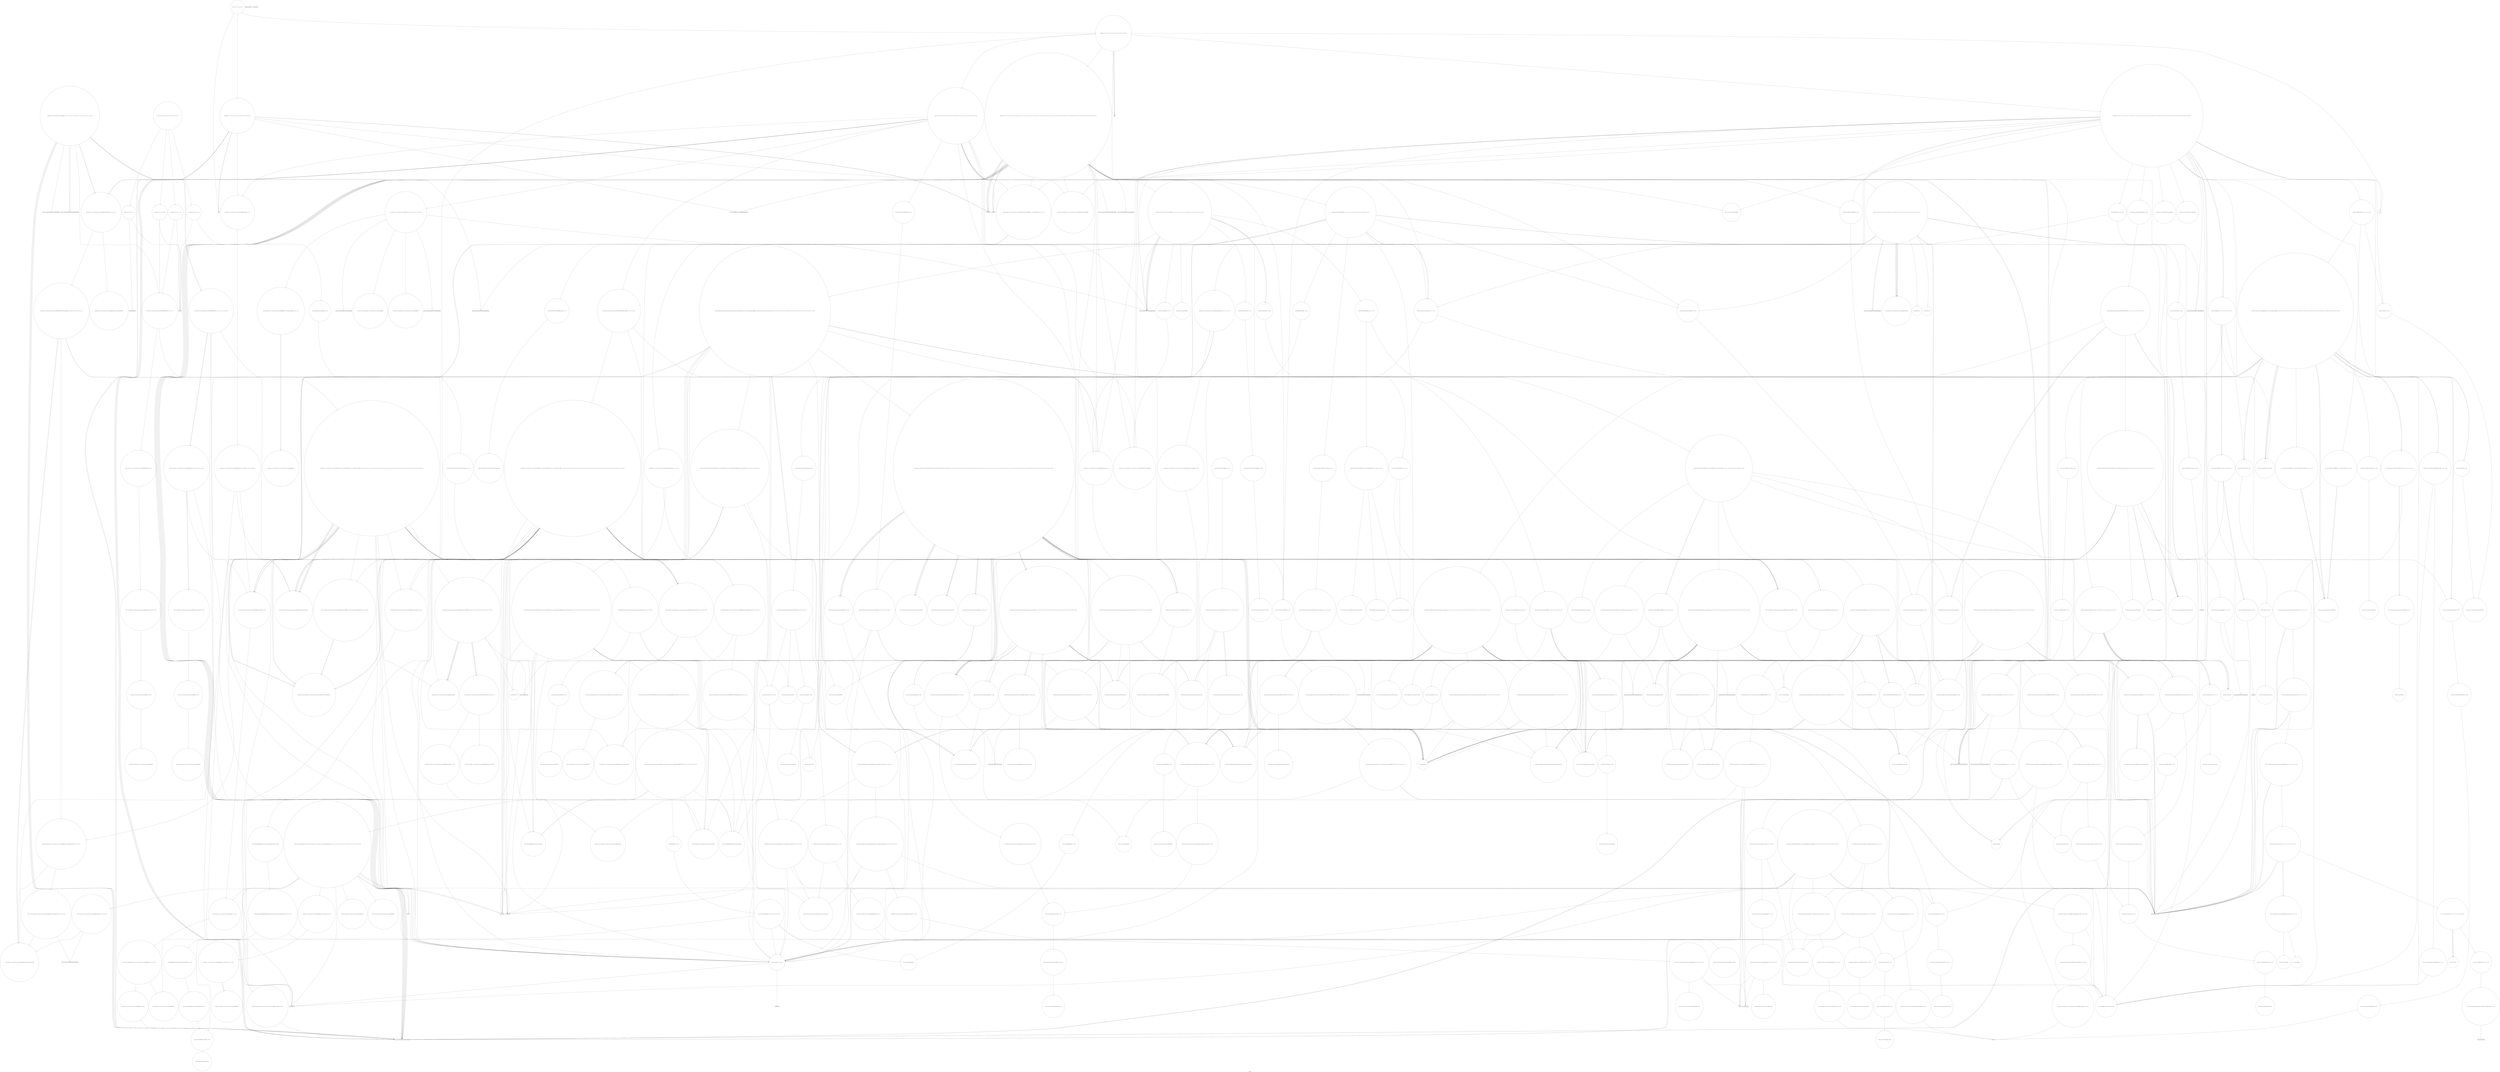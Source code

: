 digraph "Call Graph" {
	label="Call Graph";

	Node0x559d72b27650 [shape=record,shape=circle,label="{__cxx_global_var_init|{<s0>1|<s1>2}}"];
	Node0x559d72b27650:s0 -> Node0x559d72b276d0[color=black];
	Node0x559d72b27650:s1 -> Node0x559d732c5540[color=black];
	Node0x559d732d4120 [shape=record,shape=circle,label="{_ZNSt8_Rb_treeIcSt4pairIKciESt10_Select1stIS2_ESt4lessIcESaIS2_EE11equal_rangeERS1_|{<s0>746|<s1>747|<s2>748|<s3>749|<s4>750|<s5>751|<s6>752|<s7>753|<s8>754|<s9>755|<s10>756|<s11>757|<s12>758|<s13>759|<s14>760|<s15>761}}"];
	Node0x559d732d4120:s0 -> Node0x559d732c9260[color=black];
	Node0x559d732d4120:s1 -> Node0x559d732c9ae0[color=black];
	Node0x559d732d4120:s2 -> Node0x559d732c9b60[color=black];
	Node0x559d732d4120:s3 -> Node0x559d732c97e0[color=black];
	Node0x559d732d4120:s4 -> Node0x559d732c9360[color=black];
	Node0x559d732d4120:s5 -> Node0x559d732c9b60[color=black];
	Node0x559d732d4120:s6 -> Node0x559d732c97e0[color=black];
	Node0x559d732d4120:s7 -> Node0x559d732c6bc0[color=black];
	Node0x559d732d4120:s8 -> Node0x559d732c6bc0[color=black];
	Node0x559d732d4120:s9 -> Node0x559d732c9360[color=black];
	Node0x559d732d4120:s10 -> Node0x559d732c9a60[color=black];
	Node0x559d732d4120:s11 -> Node0x559d732d4220[color=black];
	Node0x559d732d4120:s12 -> Node0x559d732d42a0[color=black];
	Node0x559d732d4120:s13 -> Node0x559d732c9be0[color=black];
	Node0x559d732d4120:s14 -> Node0x559d732c9be0[color=black];
	Node0x559d732d4120:s15 -> Node0x559d732d42a0[color=black];
	Node0x559d732d17a0 [shape=record,shape=circle,label="{_ZNSt8_Rb_treeIccSt9_IdentityIcESt4lessIcESaIcEE3endEv|{<s0>581}}"];
	Node0x559d732d17a0:s0 -> Node0x559d732d1920[color=black];
	Node0x559d732cce00 [shape=record,shape=circle,label="{_ZStneIPNSt7__cxx1112basic_stringIcSt11char_traitsIcESaIcEEEEbRKSt13move_iteratorIT_ESB_|{<s0>381}}"];
	Node0x559d732cce00:s0 -> Node0x559d732cd080[color=black];
	Node0x559d732c6c40 [shape=record,shape=circle,label="{_ZNSt8_Rb_treeIcSt4pairIKciESt10_Select1stIS2_ESt4lessIcESaIS2_EE12_M_drop_nodeEPSt13_Rb_tree_nodeIS2_E|{<s0>246|<s1>247}}"];
	Node0x559d732c6c40:s0 -> Node0x559d732c6cc0[color=black];
	Node0x559d732c6c40:s1 -> Node0x559d732c6d40[color=black];
	Node0x559d732c5ac0 [shape=record,shape=circle,label="{_Z8readTestv|{<s0>27|<s1>28|<s2>29|<s3>30|<s4>31|<s5>32|<s6>33|<s7>34|<s8>35|<s9>36}}"];
	Node0x559d732c5ac0:s0 -> Node0x559d732c5b40[color=black];
	Node0x559d732c5ac0:s1 -> Node0x559d732c5bc0[color=black];
	Node0x559d732c5ac0:s2 -> Node0x559d732c5b40[color=black];
	Node0x559d732c5ac0:s3 -> Node0x559d732c5c40[color=black];
	Node0x559d732c5ac0:s4 -> Node0x559d732c5cc0[color=black];
	Node0x559d732c5ac0:s5 -> Node0x559d732c5740[color=black];
	Node0x559d732c5ac0:s6 -> Node0x559d732c58c0[color=black];
	Node0x559d732c5ac0:s7 -> Node0x559d732c5d40[color=black];
	Node0x559d732c5ac0:s8 -> Node0x559d732c58c0[color=black];
	Node0x559d732c5ac0:s9 -> Node0x559d732c5d40[color=black];
	Node0x559d732d1ea0 [shape=record,shape=circle,label="{_ZNSt8_Rb_treeIccSt9_IdentityIcESt4lessIcESaIcEE24_M_get_insert_unique_posERKc|{<s0>602|<s1>603|<s2>604|<s3>605|<s4>606|<s5>607|<s6>608|<s7>609|<s8>610|<s9>611|<s10>612|<s11>613|<s12>614|<s13>615|<s14>616}}"];
	Node0x559d732d1ea0:s0 -> Node0x559d732c7640[color=black];
	Node0x559d732d1ea0:s1 -> Node0x559d732d16a0[color=black];
	Node0x559d732d1ea0:s2 -> Node0x559d732d18a0[color=black];
	Node0x559d732d1ea0:s3 -> Node0x559d732c97e0[color=black];
	Node0x559d732d1ea0:s4 -> Node0x559d732c77c0[color=black];
	Node0x559d732d1ea0:s5 -> Node0x559d732c7740[color=black];
	Node0x559d732d1ea0:s6 -> Node0x559d732d1920[color=black];
	Node0x559d732d1ea0:s7 -> Node0x559d732d20a0[color=black];
	Node0x559d732d1ea0:s8 -> Node0x559d732d1720[color=black];
	Node0x559d732d1ea0:s9 -> Node0x559d732d2120[color=black];
	Node0x559d732d1ea0:s10 -> Node0x559d732d21a0[color=black];
	Node0x559d732d1ea0:s11 -> Node0x559d732d1820[color=black];
	Node0x559d732d1ea0:s12 -> Node0x559d732c97e0[color=black];
	Node0x559d732d1ea0:s13 -> Node0x559d732d2120[color=black];
	Node0x559d732d1ea0:s14 -> Node0x559d732caf60[color=black];
	Node0x559d732c94e0 [shape=record,shape=circle,label="{_ZNSt6vectorINSt7__cxx1112basic_stringIcSt11char_traitsIcESaIcEEESaIS5_EE17_M_realloc_insertIJRKS5_EEEvN9__gnu_cxx17__normal_iteratorIPS5_S7_EEDpOT_|{<s0>396|<s1>397|<s2>398|<s3>399|<s4>400|<s5>401|<s6>402|<s7>403|<s8>404|<s9>405|<s10>406|<s11>407|<s12>408|<s13>409|<s14>410|<s15>411|<s16>412|<s17>413|<s18>414|<s19>415|<s20>416|<s21>417|<s22>418}}"];
	Node0x559d732c94e0:s0 -> Node0x559d732cc300[color=black];
	Node0x559d732c94e0:s1 -> Node0x559d732c6440[color=black];
	Node0x559d732c94e0:s2 -> Node0x559d732cc380[color=black];
	Node0x559d732c94e0:s3 -> Node0x559d732cc400[color=black];
	Node0x559d732c94e0:s4 -> Node0x559d732c95e0[color=black];
	Node0x559d732c94e0:s5 -> Node0x559d732c9460[color=black];
	Node0x559d732c94e0:s6 -> Node0x559d732cc500[color=black];
	Node0x559d732c94e0:s7 -> Node0x559d732cb980[color=black];
	Node0x559d732c94e0:s8 -> Node0x559d732cc480[color=black];
	Node0x559d732c94e0:s9 -> Node0x559d732cc500[color=black];
	Node0x559d732c94e0:s10 -> Node0x559d732cb980[color=black];
	Node0x559d732c94e0:s11 -> Node0x559d732cc480[color=black];
	Node0x559d732c94e0:s12 -> Node0x559d732c9060[color=black];
	Node0x559d732c94e0:s13 -> Node0x559d732cc580[color=black];
	Node0x559d732c94e0:s14 -> Node0x559d732cc680[color=black];
	Node0x559d732c94e0:s15 -> Node0x559d732cb980[color=black];
	Node0x559d732c94e0:s16 -> Node0x559d732cb900[color=black];
	Node0x559d732c94e0:s17 -> Node0x559d732cbc80[color=black];
	Node0x559d732c94e0:s18 -> Node0x559d732cc600[color=black];
	Node0x559d732c94e0:s19 -> Node0x559d732cb980[color=black];
	Node0x559d732c94e0:s20 -> Node0x559d732cb900[color=black];
	Node0x559d732c94e0:s21 -> Node0x559d732cbc80[color=black];
	Node0x559d732c94e0:s22 -> Node0x559d732c8fe0[color=black];
	Node0x559d732c7340 [shape=record,shape=circle,label="{_ZNSt8_Rb_treeIccSt9_IdentityIcESt4lessIcESaIcEEC2Ev|{<s0>261}}"];
	Node0x559d732c7340:s0 -> Node0x559d732c73c0[color=black];
	Node0x559d732c61c0 [shape=record,shape=circle,label="{_ZNK9__gnu_cxx17__normal_iteratorIPcNSt7__cxx1112basic_stringIcSt11char_traitsIcESaIcEEEEdeEv}"];
	Node0x559d732d25a0 [shape=record,shape=circle,label="{_ZNK9__gnu_cxx13new_allocatorISt13_Rb_tree_nodeIcEE8max_sizeEv}"];
	Node0x559d732c9be0 [shape=record,shape=circle,label="{_ZNSt17_Rb_tree_iteratorISt4pairIKciEEC2EPSt18_Rb_tree_node_base}"];
	Node0x559d732c7a40 [shape=record,shape=circle,label="{_ZNSt8_Rb_treeIccSt9_IdentityIcESt4lessIcESaIcEE21_M_get_Node_allocatorEv}"];
	Node0x559d732c68c0 [shape=record,shape=circle,label="{_ZNKSt6vectorINSt7__cxx1112basic_stringIcSt11char_traitsIcESaIcEEESaIS5_EE4sizeEv}"];
	Node0x559d732d2ca0 [shape=record,shape=circle,label="{_ZNSt12_Vector_baseIcSaIcEED2Ev|{<s0>659|<s1>660|<s2>661|<s3>662}}"];
	Node0x559d732d2ca0:s0 -> Node0x559d732d2e20[color=black];
	Node0x559d732d2ca0:s1 -> Node0x559d732d2ea0[color=black];
	Node0x559d732d2ca0:s2 -> Node0x559d732d2ea0[color=black];
	Node0x559d732d2ca0:s3 -> Node0x559d732c8fe0[color=black];
	Node0x559d732ca2e0 [shape=record,shape=circle,label="{_ZNSt8_Rb_treeIcSt4pairIKciESt10_Select1stIS2_ESt4lessIcESaIS2_EE17_M_construct_nodeIJRKSt21piecewise_construct_tSt5tupleIJRS1_EESD_IJEEEEEvPSt13_Rb_tree_nodeIS2_EDpOT_|{<s0>503|<s1>504|<s2>505|<s3>506|<s4>507|<s5>508|<s6>509|<s7>510|<s8>511|<s9>512|<s10>513}}"];
	Node0x559d732ca2e0:s0 -> Node0x559d732c6e40[color=black];
	Node0x559d732ca2e0:s1 -> Node0x559d732c6ec0[color=black];
	Node0x559d732ca2e0:s2 -> Node0x559d732c9fe0[color=black];
	Node0x559d732ca2e0:s3 -> Node0x559d732ca060[color=black];
	Node0x559d732ca2e0:s4 -> Node0x559d732ca0e0[color=black];
	Node0x559d732ca2e0:s5 -> Node0x559d732ca4e0[color=black];
	Node0x559d732ca2e0:s6 -> Node0x559d732c9060[color=black];
	Node0x559d732ca2e0:s7 -> Node0x559d732c6d40[color=black];
	Node0x559d732ca2e0:s8 -> Node0x559d732cc600[color=black];
	Node0x559d732ca2e0:s9 -> Node0x559d732cc680[color=black];
	Node0x559d732ca2e0:s10 -> Node0x559d732c8fe0[color=black];
	Node0x559d732cb980 [shape=record,shape=circle,label="{_ZNSt12_Vector_baseINSt7__cxx1112basic_stringIcSt11char_traitsIcESaIcEEESaIS5_EE19_M_get_Tp_allocatorEv}"];
	Node0x559d732c7fe0 [shape=record,shape=circle,label="{_ZNSt3setIcSt4lessIcESaIcEE6insertERKc|{<s0>131|<s1>132}}"];
	Node0x559d732c7fe0:s0 -> Node0x559d732d1da0[color=black];
	Node0x559d732c7fe0:s1 -> Node0x559d732d1e20[color=black];
	Node0x559d732d33a0 [shape=record,shape=circle,label="{_ZSt34__uninitialized_move_if_noexcept_aIPcS0_SaIcEET0_T_S3_S2_RT1_|{<s0>706|<s1>707|<s2>708}}"];
	Node0x559d732d33a0:s0 -> Node0x559d732d3920[color=black];
	Node0x559d732d33a0:s1 -> Node0x559d732d3920[color=black];
	Node0x559d732d33a0:s2 -> Node0x559d732d38a0[color=black];
	Node0x559d732ca9e0 [shape=record,shape=circle,label="{_ZSt3getILm0EJRKcEERNSt13tuple_elementIXT_ESt5tupleIJDpT0_EEE4typeERS6_|{<s0>536}}"];
	Node0x559d732ca9e0:s0 -> Node0x559d732caa60[color=black];
	Node0x559d732cc080 [shape=record,shape=circle,label="{_ZNSt16allocator_traitsISaINSt7__cxx1112basic_stringIcSt11char_traitsIcESaIcEEEEE9constructIS5_JS5_EEEvRS6_PT_DpOT0_|{<s0>313|<s1>314}}"];
	Node0x559d732cc080:s0 -> Node0x559d732cc100[color=black];
	Node0x559d732cc080:s1 -> Node0x559d732cc200[color=black];
	Node0x559d732c86e0 [shape=record,shape=circle,label="{_ZNSt6vectorIcSaIcEE9push_backERKc|{<s0>202|<s1>203|<s2>204}}"];
	Node0x559d732c86e0:s0 -> Node0x559d732d30a0[color=black];
	Node0x559d732c86e0:s1 -> Node0x559d732c87e0[color=black];
	Node0x559d732c86e0:s2 -> Node0x559d732d3120[color=black];
	Node0x559d732d3aa0 [shape=record,shape=circle,label="{_ZSt4copyISt13move_iteratorIPcES1_ET0_T_S4_S3_|{<s0>727|<s1>728|<s2>729|<s3>730|<s4>731}}"];
	Node0x559d732d3aa0:s0 -> Node0x559d732c83e0[color=black];
	Node0x559d732d3aa0:s1 -> Node0x559d732d3ba0[color=black];
	Node0x559d732d3aa0:s2 -> Node0x559d732c83e0[color=black];
	Node0x559d732d3aa0:s3 -> Node0x559d732d3ba0[color=black];
	Node0x559d732d3aa0:s4 -> Node0x559d732d3b20[color=black];
	Node0x559d732cb0e0 [shape=record,shape=circle,label="{_ZNSt8_Rb_treeIcSt4pairIKciESt10_Select1stIS2_ESt4lessIcESaIS2_EE5beginEv|{<s0>562}}"];
	Node0x559d732cb0e0:s0 -> Node0x559d732c9be0[color=black];
	Node0x559d732cc780 [shape=record,shape=Mrecord,label="{_ZSt20__throw_length_errorPKc}"];
	Node0x559d732c8de0 [shape=record,shape=circle,label="{_ZNSt20_Rb_tree_key_compareISt4lessIcEEC2Ev}"];
	Node0x559d72b276d0 [shape=record,shape=Mrecord,label="{_ZNSt8ios_base4InitC1Ev}"];
	Node0x559d732d41a0 [shape=record,shape=circle,label="{_ZNSt8_Rb_treeIcSt4pairIKciESt10_Select1stIS2_ESt4lessIcESaIS2_EE12_M_erase_auxESt23_Rb_tree_const_iteratorIS2_ESA_|{<s0>762|<s1>763|<s2>764|<s3>765|<s4>766|<s5>767|<s6>768|<s7>769|<s8>770|<s9>771}}"];
	Node0x559d732d41a0:s0 -> Node0x559d732cb0e0[color=black];
	Node0x559d732d41a0:s1 -> Node0x559d732c98e0[color=black];
	Node0x559d732d41a0:s2 -> Node0x559d732d43a0[color=black];
	Node0x559d732d41a0:s3 -> Node0x559d732d2920[color=black];
	Node0x559d732d41a0:s4 -> Node0x559d732c98e0[color=black];
	Node0x559d732d41a0:s5 -> Node0x559d732d43a0[color=black];
	Node0x559d732d41a0:s6 -> Node0x559d732cd380[color=black];
	Node0x559d732d41a0:s7 -> Node0x559d732d4420[color=black];
	Node0x559d732d41a0:s8 -> Node0x559d732d4520[color=black];
	Node0x559d732d41a0:s9 -> Node0x559d732d44a0[color=black];
	Node0x559d732d1820 [shape=record,shape=circle,label="{_ZNSt8_Rb_treeIccSt9_IdentityIcESt4lessIcESaIcEE6_S_keyEPKSt18_Rb_tree_node_base|{<s0>582|<s1>583}}"];
	Node0x559d732d1820:s0 -> Node0x559d732d1c20[color=black];
	Node0x559d732d1820:s1 -> Node0x559d732d19a0[color=black];
	Node0x559d732cce80 [shape=record,shape=circle,label="{_ZSt10_ConstructINSt7__cxx1112basic_stringIcSt11char_traitsIcESaIcEEEJS5_EEvPT_DpOT0_|{<s0>382|<s1>383}}"];
	Node0x559d732cce80:s0 -> Node0x559d732cc100[color=black];
	Node0x559d732cce80:s1 -> Node0x559d732cc280[color=black];
	Node0x559d732c6cc0 [shape=record,shape=circle,label="{_ZNSt8_Rb_treeIcSt4pairIKciESt10_Select1stIS2_ESt4lessIcESaIS2_EE15_M_destroy_nodeEPSt13_Rb_tree_nodeIS2_E|{<s0>248|<s1>249|<s2>250|<s3>251}}"];
	Node0x559d732c6cc0:s0 -> Node0x559d732c6e40[color=black];
	Node0x559d732c6cc0:s1 -> Node0x559d732c6ec0[color=black];
	Node0x559d732c6cc0:s2 -> Node0x559d732c6dc0[color=black];
	Node0x559d732c6cc0:s3 -> Node0x559d732c8fe0[color=black];
	Node0x559d732c5b40 [shape=record,shape=Mrecord,label="{scanf}"];
	Node0x559d732d1f20 [shape=record,shape=circle,label="{_ZNSt8_Rb_treeIccSt9_IdentityIcESt4lessIcESaIcEE11_Alloc_nodeC2ERS5_}"];
	Node0x559d732c9560 [shape=record,shape=circle,label="{_ZN9__gnu_cxx13new_allocatorINSt7__cxx1112basic_stringIcSt11char_traitsIcESaIcEEEE9constructIS6_JRKS6_EEEvPT_DpOT0_|{<s0>419|<s1>420}}"];
	Node0x559d732c9560:s0 -> Node0x559d732c95e0[color=black];
	Node0x559d732c9560:s1 -> Node0x559d732c6640[color=black];
	Node0x559d732c73c0 [shape=record,shape=circle,label="{_ZNSt8_Rb_treeIccSt9_IdentityIcESt4lessIcESaIcEE13_Rb_tree_implIS3_Lb1EEC2Ev|{<s0>262|<s1>263|<s2>264}}"];
	Node0x559d732c73c0:s0 -> Node0x559d732c7440[color=black];
	Node0x559d732c73c0:s1 -> Node0x559d732c8de0[color=black];
	Node0x559d732c73c0:s2 -> Node0x559d732c8e60[color=black];
	Node0x559d732c6240 [shape=record,shape=Mrecord,label="{_ZNSt7__cxx1112basic_stringIcSt11char_traitsIcESaIcEEixEm}"];
	Node0x559d732d2620 [shape=record,shape=circle,label="{_ZNSt16allocator_traitsISaISt13_Rb_tree_nodeIcEEE9constructIcJRKcEEEvRS2_PT_DpOT0_|{<s0>652|<s1>653}}"];
	Node0x559d732d2620:s0 -> Node0x559d732ca760[color=black];
	Node0x559d732d2620:s1 -> Node0x559d732d26a0[color=black];
	Node0x559d732c9c60 [shape=record,shape=circle,label="{_ZNKSt10_Select1stISt4pairIKciEEclERKS2_}"];
	Node0x559d732c7ac0 [shape=record,shape=circle,label="{_ZNSt13_Rb_tree_nodeIcE9_M_valptrEv|{<s0>286}}"];
	Node0x559d732c7ac0:s0 -> Node0x559d732cb400[color=black];
	Node0x559d732c6940 [shape=record,shape=circle,label="{_ZNSt6vectorINSt7__cxx1112basic_stringIcSt11char_traitsIcESaIcEEESaIS5_EEixEm}"];
	Node0x559d732d2d20 [shape=record,shape=circle,label="{_ZSt8_DestroyIPcEvT_S1_|{<s0>663}}"];
	Node0x559d732d2d20:s0 -> Node0x559d732d2da0[color=black];
	Node0x559d732ca360 [shape=record,shape=circle,label="{_ZNSt16allocator_traitsISaISt13_Rb_tree_nodeISt4pairIKciEEEE8allocateERS5_m|{<s0>514}}"];
	Node0x559d732ca360:s0 -> Node0x559d732ca3e0[color=black];
	Node0x559d732cba00 [shape=record,shape=circle,label="{_ZNSt12_Vector_baseINSt7__cxx1112basic_stringIcSt11char_traitsIcESaIcEEESaIS5_EED2Ev|{<s0>295|<s1>296|<s2>297|<s3>298}}"];
	Node0x559d732cba00:s0 -> Node0x559d732cbc80[color=black];
	Node0x559d732cba00:s1 -> Node0x559d732cbd00[color=black];
	Node0x559d732cba00:s2 -> Node0x559d732cbd00[color=black];
	Node0x559d732cba00:s3 -> Node0x559d732c8fe0[color=black];
	Node0x559d732c8060 [shape=record,shape=circle,label="{_ZNSt3setIcSt4lessIcESaIcEED2Ev|{<s0>133}}"];
	Node0x559d732c8060:s0 -> Node0x559d732c7540[color=black];
	Node0x559d732d3420 [shape=record,shape=circle,label="{_ZNK9__gnu_cxx17__normal_iteratorIPcSt6vectorIcSaIcEEE4baseEv}"];
	Node0x559d732caa60 [shape=record,shape=circle,label="{_ZSt12__get_helperILm0ERKcJEERT0_RSt11_Tuple_implIXT_EJS2_DpT1_EE|{<s0>537}}"];
	Node0x559d732caa60:s0 -> Node0x559d732ca7e0[color=black];
	Node0x559d732cc100 [shape=record,shape=circle,label="{_ZSt7forwardINSt7__cxx1112basic_stringIcSt11char_traitsIcESaIcEEEEOT_RNSt16remove_referenceIS6_E4typeE}"];
	Node0x559d732c8760 [shape=record,shape=circle,label="{_ZNSt6vectorIcSaIcEE5beginEv|{<s0>205}}"];
	Node0x559d732c8760:s0 -> Node0x559d732d4020[color=black];
	Node0x559d732d3b20 [shape=record,shape=circle,label="{_ZSt14__copy_move_a2ILb1EPcS0_ET1_T0_S2_S1_|{<s0>732|<s1>733|<s2>734|<s3>735}}"];
	Node0x559d732d3b20:s0 -> Node0x559d732d3ca0[color=black];
	Node0x559d732d3b20:s1 -> Node0x559d732d3ca0[color=black];
	Node0x559d732d3b20:s2 -> Node0x559d732d3ca0[color=black];
	Node0x559d732d3b20:s3 -> Node0x559d732d3c20[color=black];
	Node0x559d732cb160 [shape=record,shape=circle,label="{_ZNSt4pairIPSt18_Rb_tree_node_baseS1_EC2IRPSt13_Rb_tree_nodeIS_IKciEERS1_Lb1EEEOT_OT0_|{<s0>563|<s1>564}}"];
	Node0x559d732cb160:s0 -> Node0x559d732cb1e0[color=black];
	Node0x559d732cb160:s1 -> Node0x559d732cb060[color=black];
	Node0x559d732cc800 [shape=record,shape=circle,label="{_ZSt3maxImERKT_S2_S2_}"];
	Node0x559d732c8e60 [shape=record,shape=circle,label="{_ZNSt15_Rb_tree_headerC2Ev|{<s0>232|<s1>233}}"];
	Node0x559d732c8e60:s0 -> Node0x559d732c8f60[color=black];
	Node0x559d732c8e60:s1 -> Node0x559d732c8fe0[color=black];
	Node0x559d732c54c0 [shape=record,shape=Mrecord,label="{_ZNSt8ios_base4InitD1Ev}"];
	Node0x559d732d4220 [shape=record,shape=circle,label="{_ZNSt8_Rb_treeIcSt4pairIKciESt10_Select1stIS2_ESt4lessIcESaIS2_EE14_M_upper_boundEPSt13_Rb_tree_nodeIS2_EPSt18_Rb_tree_node_baseRS1_|{<s0>772|<s1>773|<s2>774|<s3>775|<s4>776}}"];
	Node0x559d732d4220:s0 -> Node0x559d732c9b60[color=black];
	Node0x559d732d4220:s1 -> Node0x559d732c97e0[color=black];
	Node0x559d732d4220:s2 -> Node0x559d732c6bc0[color=black];
	Node0x559d732d4220:s3 -> Node0x559d732c9360[color=black];
	Node0x559d732d4220:s4 -> Node0x559d732c9be0[color=black];
	Node0x559d732d18a0 [shape=record,shape=circle,label="{_ZNSt8_Rb_treeIccSt9_IdentityIcESt4lessIcESaIcEE6_S_keyEPKSt13_Rb_tree_nodeIcE|{<s0>584|<s1>585}}"];
	Node0x559d732d18a0:s0 -> Node0x559d732d1a20[color=black];
	Node0x559d732d18a0:s1 -> Node0x559d732d19a0[color=black];
	Node0x559d732ccf00 [shape=record,shape=circle,label="{_ZNKSt13move_iteratorIPNSt7__cxx1112basic_stringIcSt11char_traitsIcESaIcEEEEdeEv}"];
	Node0x559d732c6d40 [shape=record,shape=circle,label="{_ZNSt8_Rb_treeIcSt4pairIKciESt10_Select1stIS2_ESt4lessIcESaIS2_EE11_M_put_nodeEPSt13_Rb_tree_nodeIS2_E|{<s0>252|<s1>253|<s2>254}}"];
	Node0x559d732c6d40:s0 -> Node0x559d732c6e40[color=black];
	Node0x559d732c6d40:s1 -> Node0x559d732c70c0[color=black];
	Node0x559d732c6d40:s2 -> Node0x559d732c8fe0[color=black];
	Node0x559d732c5bc0 [shape=record,shape=circle,label="{_ZNSt6vectorINSt7__cxx1112basic_stringIcSt11char_traitsIcESaIcEEESaIS5_EE5clearEv|{<s0>37}}"];
	Node0x559d732c5bc0:s0 -> Node0x559d732cd280[color=black];
	Node0x559d732d1fa0 [shape=record,shape=circle,label="{_ZNSt8_Rb_treeIccSt9_IdentityIcESt4lessIcESaIcEE10_M_insert_IRKcNS5_11_Alloc_nodeEEESt17_Rb_tree_iteratorIcEPSt18_Rb_tree_node_baseSD_OT_RT0_|{<s0>617|<s1>618|<s2>619|<s3>620|<s4>621|<s5>622|<s6>623|<s7>624}}"];
	Node0x559d732d1fa0:s0 -> Node0x559d732d16a0[color=black];
	Node0x559d732d1fa0:s1 -> Node0x559d732d19a0[color=black];
	Node0x559d732d1fa0:s2 -> Node0x559d732d1820[color=black];
	Node0x559d732d1fa0:s3 -> Node0x559d732c97e0[color=black];
	Node0x559d732d1fa0:s4 -> Node0x559d732ca760[color=black];
	Node0x559d732d1fa0:s5 -> Node0x559d732d22a0[color=black];
	Node0x559d732d1fa0:s6 -> Node0x559d732cb2e0[color=black];
	Node0x559d732d1fa0:s7 -> Node0x559d732d1920[color=black];
	Node0x559d732c95e0 [shape=record,shape=circle,label="{_ZSt7forwardIRKNSt7__cxx1112basic_stringIcSt11char_traitsIcESaIcEEEEOT_RNSt16remove_referenceIS8_E4typeE}"];
	Node0x559d732c7440 [shape=record,shape=circle,label="{_ZNSaISt13_Rb_tree_nodeIcEEC2Ev|{<s0>265}}"];
	Node0x559d732c7440:s0 -> Node0x559d732c74c0[color=black];
	Node0x559d732c62c0 [shape=record,shape=circle,label="{_ZN9__gnu_cxx17__normal_iteratorIPcNSt7__cxx1112basic_stringIcSt11char_traitsIcESaIcEEEEppEv}"];
	Node0x559d732d26a0 [shape=record,shape=circle,label="{_ZN9__gnu_cxx13new_allocatorISt13_Rb_tree_nodeIcEE9constructIcJRKcEEEvPT_DpOT0_|{<s0>654}}"];
	Node0x559d732d26a0:s0 -> Node0x559d732ca760[color=black];
	Node0x559d732c9ce0 [shape=record,shape=circle,label="{_ZNSt8_Rb_treeIcSt4pairIKciESt10_Select1stIS2_ESt4lessIcESaIS2_EE8_S_valueEPKSt13_Rb_tree_nodeIS2_E|{<s0>450}}"];
	Node0x559d732c9ce0:s0 -> Node0x559d732c9d60[color=black];
	Node0x559d732c7b40 [shape=record,shape=circle,label="{_ZN9__gnu_cxx13new_allocatorISt13_Rb_tree_nodeIcEE7destroyIcEEvPT_}"];
	Node0x559d732c69c0 [shape=record,shape=Mrecord,label="{_ZNSt7__cxx1112basic_stringIcSt11char_traitsIcESaIcEE4backEv}"];
	Node0x559d732d2da0 [shape=record,shape=circle,label="{_ZNSt12_Destroy_auxILb1EE9__destroyIPcEEvT_S3_}"];
	Node0x559d732ca3e0 [shape=record,shape=circle,label="{_ZN9__gnu_cxx13new_allocatorISt13_Rb_tree_nodeISt4pairIKciEEE8allocateEmPKv|{<s0>515|<s1>516|<s2>517}}"];
	Node0x559d732ca3e0:s0 -> Node0x559d732ca460[color=black];
	Node0x559d732ca3e0:s1 -> Node0x559d732ccb00[color=black];
	Node0x559d732ca3e0:s2 -> Node0x559d732ccb80[color=black];
	Node0x559d732cba80 [shape=record,shape=circle,label="{_ZSt8_DestroyIPNSt7__cxx1112basic_stringIcSt11char_traitsIcESaIcEEEEvT_S7_|{<s0>299}}"];
	Node0x559d732cba80:s0 -> Node0x559d732cbb00[color=black];
	Node0x559d732c80e0 [shape=record,shape=circle,label="{_Z4facti}"];
	Node0x559d732d34a0 [shape=record,shape=circle,label="{_ZNSt16allocator_traitsISaIcEE7destroyIcEEvRS0_PT_|{<s0>709}}"];
	Node0x559d732d34a0:s0 -> Node0x559d732d3fa0[color=black];
	Node0x559d732caae0 [shape=record,shape=circle,label="{_ZNKSt23_Rb_tree_const_iteratorISt4pairIKciEE13_M_const_castEv|{<s0>538}}"];
	Node0x559d732caae0:s0 -> Node0x559d732c9be0[color=black];
	Node0x559d732cc180 [shape=record,shape=circle,label="{_ZNSt6vectorINSt7__cxx1112basic_stringIcSt11char_traitsIcESaIcEEESaIS5_EE17_M_realloc_insertIJS5_EEEvN9__gnu_cxx17__normal_iteratorIPS5_S7_EEDpOT_|{<s0>315|<s1>316|<s2>317|<s3>318|<s4>319|<s5>320|<s6>321|<s7>322|<s8>323|<s9>324|<s10>325|<s11>326|<s12>327|<s13>328|<s14>329|<s15>330|<s16>331|<s17>332|<s18>333|<s19>334|<s20>335|<s21>336|<s22>337}}"];
	Node0x559d732cc180:s0 -> Node0x559d732cc300[color=black];
	Node0x559d732cc180:s1 -> Node0x559d732c6440[color=black];
	Node0x559d732cc180:s2 -> Node0x559d732cc380[color=black];
	Node0x559d732cc180:s3 -> Node0x559d732cc400[color=black];
	Node0x559d732cc180:s4 -> Node0x559d732cc100[color=black];
	Node0x559d732cc180:s5 -> Node0x559d732cc080[color=black];
	Node0x559d732cc180:s6 -> Node0x559d732cc500[color=black];
	Node0x559d732cc180:s7 -> Node0x559d732cb980[color=black];
	Node0x559d732cc180:s8 -> Node0x559d732cc480[color=black];
	Node0x559d732cc180:s9 -> Node0x559d732cc500[color=black];
	Node0x559d732cc180:s10 -> Node0x559d732cb980[color=black];
	Node0x559d732cc180:s11 -> Node0x559d732cc480[color=black];
	Node0x559d732cc180:s12 -> Node0x559d732c9060[color=black];
	Node0x559d732cc180:s13 -> Node0x559d732cc580[color=black];
	Node0x559d732cc180:s14 -> Node0x559d732cc680[color=black];
	Node0x559d732cc180:s15 -> Node0x559d732cb980[color=black];
	Node0x559d732cc180:s16 -> Node0x559d732cb900[color=black];
	Node0x559d732cc180:s17 -> Node0x559d732cbc80[color=black];
	Node0x559d732cc180:s18 -> Node0x559d732cc600[color=black];
	Node0x559d732cc180:s19 -> Node0x559d732cb980[color=black];
	Node0x559d732cc180:s20 -> Node0x559d732cb900[color=black];
	Node0x559d732cc180:s21 -> Node0x559d732cbc80[color=black];
	Node0x559d732cc180:s22 -> Node0x559d732c8fe0[color=black];
	Node0x559d732c87e0 [shape=record,shape=circle,label="{_ZNSt6vectorIcSaIcEE3endEv|{<s0>206}}"];
	Node0x559d732c87e0:s0 -> Node0x559d732d4020[color=black];
	Node0x559d732d3ba0 [shape=record,shape=circle,label="{_ZSt12__miter_baseIPcEDTcl12__miter_basecldtfp_4baseEEESt13move_iteratorIT_E|{<s0>736|<s1>737}}"];
	Node0x559d732d3ba0:s0 -> Node0x559d732d3ea0[color=black];
	Node0x559d732d3ba0:s1 -> Node0x559d732d3e20[color=black];
	Node0x559d732cb1e0 [shape=record,shape=circle,label="{_ZSt7forwardIRPSt13_Rb_tree_nodeISt4pairIKciEEEOT_RNSt16remove_referenceIS7_E4typeE}"];
	Node0x559d732cc880 [shape=record,shape=circle,label="{_ZNSt16allocator_traitsISaINSt7__cxx1112basic_stringIcSt11char_traitsIcESaIcEEEEE8max_sizeERKS6_|{<s0>358}}"];
	Node0x559d732cc880:s0 -> Node0x559d732cc980[color=black];
	Node0x559d732c8ee0 [shape=record,shape=circle,label="{_ZN9__gnu_cxx13new_allocatorISt13_Rb_tree_nodeISt4pairIKciEEEC2Ev}"];
	Node0x559d732c5540 [shape=record,shape=Mrecord,label="{__cxa_atexit}"];
	Node0x559d732d42a0 [shape=record,shape=circle,label="{_ZNSt4pairISt17_Rb_tree_iteratorIS_IKciEES3_EC2IS3_S3_Lb1EEEOT_OT0_|{<s0>777|<s1>778|<s2>779|<s3>780}}"];
	Node0x559d732d42a0:s0 -> Node0x559d732d4320[color=black];
	Node0x559d732d42a0:s1 -> Node0x559d732c83e0[color=black];
	Node0x559d732d42a0:s2 -> Node0x559d732d4320[color=black];
	Node0x559d732d42a0:s3 -> Node0x559d732c83e0[color=black];
	Node0x559d732d1920 [shape=record,shape=circle,label="{_ZNSt17_Rb_tree_iteratorIcEC2EPSt18_Rb_tree_node_base}"];
	Node0x559d732ccf80 [shape=record,shape=circle,label="{_ZNSt13move_iteratorIPNSt7__cxx1112basic_stringIcSt11char_traitsIcESaIcEEEEppEv}"];
	Node0x559d732c6dc0 [shape=record,shape=circle,label="{_ZNSt16allocator_traitsISaISt13_Rb_tree_nodeISt4pairIKciEEEE7destroyIS3_EEvRS5_PT_|{<s0>255}}"];
	Node0x559d732c6dc0:s0 -> Node0x559d732c6f40[color=black];
	Node0x559d732c5c40 [shape=record,shape=Mrecord,label="{_ZNSaIcEC1Ev}"];
	Node0x559d732d2020 [shape=record,shape=circle,label="{_ZNSt4pairISt17_Rb_tree_iteratorIcEbEC2IS1_bLb1EEEOT_OT0_|{<s0>625|<s1>626|<s2>627}}"];
	Node0x559d732d2020:s0 -> Node0x559d732d2720[color=black];
	Node0x559d732d2020:s1 -> Node0x559d732c83e0[color=black];
	Node0x559d732d2020:s2 -> Node0x559d732d27a0[color=black];
	Node0x559d732c9660 [shape=record,shape=circle,label="{_ZNSt3mapIciSt4lessIcESaISt4pairIKciEEE11lower_boundERS3_|{<s0>421}}"];
	Node0x559d732c9660:s0 -> Node0x559d732c99e0[color=black];
	Node0x559d732c74c0 [shape=record,shape=circle,label="{_ZN9__gnu_cxx13new_allocatorISt13_Rb_tree_nodeIcEEC2Ev}"];
	Node0x559d732c6340 [shape=record,shape=circle,label="{_Z5splitv|{<s0>52|<s1>53|<s2>54|<s3>55|<s4>56|<s5>57|<s6>58|<s7>59|<s8>60|<s9>61|<s10>62|<s11>63|<s12>64|<s13>65|<s14>66|<s15>67|<s16>68}}"];
	Node0x559d732c6340:s0 -> Node0x559d732c63c0[color=black];
	Node0x559d732c6340:s1 -> Node0x559d732c5bc0[color=black];
	Node0x559d732c6340:s2 -> Node0x559d732c6440[color=black];
	Node0x559d732c6340:s3 -> Node0x559d732c64c0[color=black];
	Node0x559d732c6340:s4 -> Node0x559d732c6540[color=black];
	Node0x559d732c6340:s5 -> Node0x559d732c65c0[color=black];
	Node0x559d732c6340:s6 -> Node0x559d732c6640[color=black];
	Node0x559d732c6340:s7 -> Node0x559d732c6640[color=black];
	Node0x559d732c6340:s8 -> Node0x559d732c5fc0[color=black];
	Node0x559d732c6340:s9 -> Node0x559d732c58c0[color=black];
	Node0x559d732c6340:s10 -> Node0x559d732c66c0[color=black];
	Node0x559d732c6340:s11 -> Node0x559d732c58c0[color=black];
	Node0x559d732c6340:s12 -> Node0x559d732c6240[color=black];
	Node0x559d732c6340:s13 -> Node0x559d732c6740[color=black];
	Node0x559d732c6340:s14 -> Node0x559d732c58c0[color=black];
	Node0x559d732c6340:s15 -> Node0x559d732c67c0[color=black];
	Node0x559d732c6340:s16 -> Node0x559d732c58c0[color=black];
	Node0x559d732d2720 [shape=record,shape=circle,label="{_ZSt7forwardISt17_Rb_tree_iteratorIcEEOT_RNSt16remove_referenceIS2_E4typeE}"];
	Node0x559d732c9d60 [shape=record,shape=circle,label="{_ZNKSt13_Rb_tree_nodeISt4pairIKciEE9_M_valptrEv|{<s0>451}}"];
	Node0x559d732c9d60:s0 -> Node0x559d732c9de0[color=black];
	Node0x559d732cb400 [shape=record,shape=circle,label="{_ZN9__gnu_cxx16__aligned_membufIcE6_M_ptrEv|{<s0>287}}"];
	Node0x559d732cb400:s0 -> Node0x559d732cb480[color=black];
	Node0x559d732c6a40 [shape=record,shape=circle,label="{_ZStplIcSt11char_traitsIcESaIcEENSt7__cxx1112basic_stringIT_T0_T1_EERKS8_SA_|{<s0>106|<s1>107|<s2>108|<s3>109}}"];
	Node0x559d732c6a40:s0 -> Node0x559d732c6640[color=black];
	Node0x559d732c6a40:s1 -> Node0x559d732d1420[color=black];
	Node0x559d732c6a40:s2 -> Node0x559d732c58c0[color=black];
	Node0x559d732c6a40:s3 -> Node0x559d732c58c0[color=black];
	Node0x559d732d2e20 [shape=record,shape=circle,label="{_ZNSt12_Vector_baseIcSaIcEE13_M_deallocateEPcm|{<s0>664}}"];
	Node0x559d732d2e20:s0 -> Node0x559d732d2f20[color=black];
	Node0x559d732ca460 [shape=record,shape=circle,label="{_ZNK9__gnu_cxx13new_allocatorISt13_Rb_tree_nodeISt4pairIKciEEE8max_sizeEv}"];
	Node0x559d732cbb00 [shape=record,shape=circle,label="{_ZNSt12_Destroy_auxILb0EE9__destroyIPNSt7__cxx1112basic_stringIcSt11char_traitsIcESaIcEEEEEvT_S9_|{<s0>300|<s1>301}}"];
	Node0x559d732cbb00:s0 -> Node0x559d732cbc00[color=black];
	Node0x559d732cbb00:s1 -> Node0x559d732cbb80[color=black];
	Node0x559d732c8160 [shape=record,shape=circle,label="{_Z5checkRy|{<s0>134|<s1>135|<s2>136|<s3>137|<s4>138|<s5>139|<s6>140|<s7>141|<s8>142|<s9>143|<s10>144|<s11>145|<s12>146|<s13>147|<s14>148|<s15>149|<s16>150|<s17>151|<s18>152|<s19>153|<s20>154|<s21>155|<s22>156|<s23>157|<s24>158|<s25>159|<s26>160|<s27>161|<s28>162|<s29>163|<s30>164|<s31>165|<s32>166|<s33>167}}"];
	Node0x559d732c8160:s0 -> Node0x559d732c81e0[color=black];
	Node0x559d732c8160:s1 -> Node0x559d732c8260[color=black];
	Node0x559d732c8160:s2 -> Node0x559d732c82e0[color=black];
	Node0x559d732c8160:s3 -> Node0x559d732c8360[color=black];
	Node0x559d732c8160:s4 -> Node0x559d732c83e0[color=black];
	Node0x559d732c8160:s5 -> Node0x559d732c5c40[color=black];
	Node0x559d732c8160:s6 -> Node0x559d732c8460[color=black];
	Node0x559d732c8160:s7 -> Node0x559d732c5740[color=black];
	Node0x559d732c8160:s8 -> Node0x559d732c58c0[color=black];
	Node0x559d732c8160:s9 -> Node0x559d732c5d40[color=black];
	Node0x559d732c8160:s10 -> Node0x559d732c84e0[color=black];
	Node0x559d732c8160:s11 -> Node0x559d732c58c0[color=black];
	Node0x559d732c8160:s12 -> Node0x559d732c5d40[color=black];
	Node0x559d732c8160:s13 -> Node0x559d732c5c40[color=black];
	Node0x559d732c8160:s14 -> Node0x559d732c5cc0[color=black];
	Node0x559d732c8160:s15 -> Node0x559d732c5d40[color=black];
	Node0x559d732c8160:s16 -> Node0x559d732c6440[color=black];
	Node0x559d732c8160:s17 -> Node0x559d732c64c0[color=black];
	Node0x559d732c8160:s18 -> Node0x559d732c6540[color=black];
	Node0x559d732c8160:s19 -> Node0x559d732c65c0[color=black];
	Node0x559d732c8160:s20 -> Node0x559d732c6640[color=black];
	Node0x559d732c8160:s21 -> Node0x559d732c6a40[color=black];
	Node0x559d732c8160:s22 -> Node0x559d732c8560[color=black];
	Node0x559d732c8160:s23 -> Node0x559d732c58c0[color=black];
	Node0x559d732c8160:s24 -> Node0x559d732c58c0[color=black];
	Node0x559d732c8160:s25 -> Node0x559d732c67c0[color=black];
	Node0x559d732c8160:s26 -> Node0x559d732c5d40[color=black];
	Node0x559d732c8160:s27 -> Node0x559d732c58c0[color=black];
	Node0x559d732c8160:s28 -> Node0x559d732c6640[color=black];
	Node0x559d732c8160:s29 -> Node0x559d732c7d60[color=black];
	Node0x559d732c8160:s30 -> Node0x559d732c58c0[color=black];
	Node0x559d732c8160:s31 -> Node0x559d732c58c0[color=black];
	Node0x559d732c8160:s32 -> Node0x559d732c58c0[color=black];
	Node0x559d732c8160:s33 -> Node0x559d732c58c0[color=black];
	Node0x559d732d3520 [shape=record,shape=circle,label="{_ZNKSt6vectorIcSaIcEE8max_sizeEv|{<s0>710|<s1>711}}"];
	Node0x559d732d3520:s0 -> Node0x559d732d36a0[color=black];
	Node0x559d732d3520:s1 -> Node0x559d732d3620[color=black];
	Node0x559d732cab60 [shape=record,shape=circle,label="{_ZNKSt8_Rb_treeIcSt4pairIKciESt10_Select1stIS2_ESt4lessIcESaIS2_EE4sizeEv}"];
	Node0x559d732cc200 [shape=record,shape=circle,label="{_ZN9__gnu_cxx13new_allocatorINSt7__cxx1112basic_stringIcSt11char_traitsIcESaIcEEEE9constructIS6_JS6_EEEvPT_DpOT0_|{<s0>338|<s1>339}}"];
	Node0x559d732cc200:s0 -> Node0x559d732cc100[color=black];
	Node0x559d732cc200:s1 -> Node0x559d732cc280[color=black];
	Node0x559d732c8860 [shape=record,shape=circle,label="{_ZN9__gnu_cxxneIPcSt6vectorIcSaIcEEEEbRKNS_17__normal_iteratorIT_T0_EESA_|{<s0>207|<s1>208}}"];
	Node0x559d732c8860:s0 -> Node0x559d732d3420[color=black];
	Node0x559d732c8860:s1 -> Node0x559d732d3420[color=black];
	Node0x559d732d3c20 [shape=record,shape=circle,label="{_ZSt13__copy_move_aILb1EPcS0_ET1_T0_S2_S1_|{<s0>738}}"];
	Node0x559d732d3c20:s0 -> Node0x559d732d3d20[color=black];
	Node0x559d732cb260 [shape=record,shape=Mrecord,label="{_ZSt18_Rb_tree_decrementPSt18_Rb_tree_node_base}"];
	Node0x559d732cc900 [shape=record,shape=circle,label="{_ZNKSt12_Vector_baseINSt7__cxx1112basic_stringIcSt11char_traitsIcESaIcEEESaIS5_EE19_M_get_Tp_allocatorEv}"];
	Node0x559d732c8f60 [shape=record,shape=circle,label="{_ZNSt15_Rb_tree_header8_M_resetEv}"];
	Node0x559d732c55c0 [shape=record,shape=circle,label="{_Z5splitRNSt7__cxx1112basic_stringIcSt11char_traitsIcESaIcEEEc|{<s0>3|<s1>4|<s2>5|<s3>6|<s4>7|<s5>8|<s6>9|<s7>10|<s8>11|<s9>12|<s10>13|<s11>14|<s12>15}}"];
	Node0x559d732c55c0:s0 -> Node0x559d732c5640[color=black];
	Node0x559d732c55c0:s1 -> Node0x559d732c56c0[color=black];
	Node0x559d732c55c0:s2 -> Node0x559d732c57c0[color=black];
	Node0x559d732c55c0:s3 -> Node0x559d732c5740[color=black];
	Node0x559d732c55c0:s4 -> Node0x559d732c58c0[color=black];
	Node0x559d732c55c0:s5 -> Node0x559d732c58c0[color=black];
	Node0x559d732c55c0:s6 -> Node0x559d732c5940[color=black];
	Node0x559d732c55c0:s7 -> Node0x559d732c57c0[color=black];
	Node0x559d732c55c0:s8 -> Node0x559d732c5740[color=black];
	Node0x559d732c55c0:s9 -> Node0x559d732c58c0[color=black];
	Node0x559d732c55c0:s10 -> Node0x559d732c58c0[color=black];
	Node0x559d732c55c0:s11 -> Node0x559d732c59c0[color=black];
	Node0x559d732c55c0:s12 -> Node0x559d732c59c0[color=black];
	Node0x559d732d4320 [shape=record,shape=circle,label="{_ZSt7forwardISt17_Rb_tree_iteratorISt4pairIKciEEEOT_RNSt16remove_referenceIS5_E4typeE}"];
	Node0x559d732d19a0 [shape=record,shape=circle,label="{_ZNKSt9_IdentityIcEclERKc}"];
	Node0x559d732cd000 [shape=record,shape=Mrecord,label="{llvm.trap}"];
	Node0x559d732c6e40 [shape=record,shape=circle,label="{_ZNSt8_Rb_treeIcSt4pairIKciESt10_Select1stIS2_ESt4lessIcESaIS2_EE21_M_get_Node_allocatorEv}"];
	Node0x559d732c5cc0 [shape=record,shape=Mrecord,label="{_ZNSt7__cxx1112basic_stringIcSt11char_traitsIcESaIcEEC1EPKcRKS3_}"];
	Node0x559d732d20a0 [shape=record,shape=circle,label="{_ZNSt8_Rb_treeIccSt9_IdentityIcESt4lessIcESaIcEE5beginEv|{<s0>628}}"];
	Node0x559d732d20a0:s0 -> Node0x559d732d1920[color=black];
	Node0x559d732c96e0 [shape=record,shape=circle,label="{_ZNKSt17_Rb_tree_iteratorISt4pairIKciEEeqERKS3_}"];
	Node0x559d732c7540 [shape=record,shape=circle,label="{_ZNSt8_Rb_treeIccSt9_IdentityIcESt4lessIcESaIcEED2Ev|{<s0>266|<s1>267|<s2>268|<s3>269|<s4>270}}"];
	Node0x559d732c7540:s0 -> Node0x559d732c7640[color=black];
	Node0x559d732c7540:s1 -> Node0x559d732c75c0[color=black];
	Node0x559d732c7540:s2 -> Node0x559d732c76c0[color=black];
	Node0x559d732c7540:s3 -> Node0x559d732c76c0[color=black];
	Node0x559d732c7540:s4 -> Node0x559d732c8fe0[color=black];
	Node0x559d732c63c0 [shape=record,shape=circle,label="{_ZNSt3mapIciSt4lessIcESaISt4pairIKciEEE5clearEv|{<s0>69}}"];
	Node0x559d732c63c0:s0 -> Node0x559d732cd380[color=black];
	Node0x559d732d27a0 [shape=record,shape=circle,label="{_ZSt7forwardIbEOT_RNSt16remove_referenceIS0_E4typeE}"];
	Node0x559d732c9de0 [shape=record,shape=circle,label="{_ZNK9__gnu_cxx16__aligned_membufISt4pairIKciEE6_M_ptrEv|{<s0>452}}"];
	Node0x559d732c9de0:s0 -> Node0x559d732c9e60[color=black];
	Node0x559d732cb480 [shape=record,shape=circle,label="{_ZN9__gnu_cxx16__aligned_membufIcE7_M_addrEv}"];
	Node0x559d732c6ac0 [shape=record,shape=circle,label="{_ZSt3minIiERKT_S2_S2_}"];
	Node0x559d732d2ea0 [shape=record,shape=circle,label="{_ZNSt12_Vector_baseIcSaIcEE12_Vector_implD2Ev|{<s0>665}}"];
	Node0x559d732d2ea0:s0 -> Node0x559d732d3020[color=black];
	Node0x559d732ca4e0 [shape=record,shape=circle,label="{_ZNSt16allocator_traitsISaISt13_Rb_tree_nodeISt4pairIKciEEEE9constructIS3_JRKSt21piecewise_construct_tSt5tupleIJRS2_EESB_IJEEEEEvRS5_PT_DpOT0_|{<s0>518|<s1>519|<s2>520|<s3>521}}"];
	Node0x559d732ca4e0:s0 -> Node0x559d732c9fe0[color=black];
	Node0x559d732ca4e0:s1 -> Node0x559d732ca060[color=black];
	Node0x559d732ca4e0:s2 -> Node0x559d732ca0e0[color=black];
	Node0x559d732ca4e0:s3 -> Node0x559d732ca560[color=black];
	Node0x559d732cbb80 [shape=record,shape=circle,label="{_ZSt8_DestroyINSt7__cxx1112basic_stringIcSt11char_traitsIcESaIcEEEEvPT_|{<s0>302}}"];
	Node0x559d732cbb80:s0 -> Node0x559d732c58c0[color=black];
	Node0x559d732c81e0 [shape=record,shape=circle,label="{_ZNSt3mapIciSt4lessIcESaISt4pairIKciEEE5beginEv|{<s0>168}}"];
	Node0x559d732c81e0:s0 -> Node0x559d732cb0e0[color=black];
	Node0x559d732d35a0 [shape=record,shape=circle,label="{_ZNKSt6vectorIcSaIcEE4sizeEv}"];
	Node0x559d732cabe0 [shape=record,shape=circle,label="{_ZNSt8_Rb_treeIcSt4pairIKciESt10_Select1stIS2_ESt4lessIcESaIS2_EE6_S_keyEPKSt18_Rb_tree_node_base|{<s0>539|<s1>540}}"];
	Node0x559d732cabe0:s0 -> Node0x559d732cafe0[color=black];
	Node0x559d732cabe0:s1 -> Node0x559d732c9c60[color=black];
	Node0x559d732cc280 [shape=record,shape=Mrecord,label="{_ZNSt7__cxx1112basic_stringIcSt11char_traitsIcESaIcEEC1EOS4_}"];
	Node0x559d732c88e0 [shape=record,shape=circle,label="{_ZNK9__gnu_cxx17__normal_iteratorIPcSt6vectorIcSaIcEEEdeEv}"];
	Node0x559d732d3ca0 [shape=record,shape=circle,label="{_ZSt12__niter_baseIPcET_S1_}"];
	Node0x559d732cb2e0 [shape=record,shape=Mrecord,label="{_ZSt29_Rb_tree_insert_and_rebalancebPSt18_Rb_tree_node_baseS0_RS_}"];
	Node0x559d732cc980 [shape=record,shape=circle,label="{_ZNK9__gnu_cxx13new_allocatorINSt7__cxx1112basic_stringIcSt11char_traitsIcESaIcEEEE8max_sizeEv}"];
	Node0x559d732c8fe0 [shape=record,shape=circle,label="{__clang_call_terminate|{<s0>234|<s1>235}}"];
	Node0x559d732c8fe0:s0 -> Node0x559d732c9060[color=black];
	Node0x559d732c8fe0:s1 -> Node0x559d732c90e0[color=black];
	Node0x559d732c5640 [shape=record,shape=circle,label="{_ZNSt6vectorINSt7__cxx1112basic_stringIcSt11char_traitsIcESaIcEEESaIS5_EEC2Ev|{<s0>16|<s1>17}}"];
	Node0x559d732c5640:s0 -> Node0x559d732cb700[color=black];
	Node0x559d732c5640:s1 -> Node0x559d732c8fe0[color=black];
	Node0x559d732d43a0 [shape=record,shape=circle,label="{_ZNKSt23_Rb_tree_const_iteratorISt4pairIKciEEeqERKS3_}"];
	Node0x559d732d1a20 [shape=record,shape=circle,label="{_ZNSt8_Rb_treeIccSt9_IdentityIcESt4lessIcESaIcEE8_S_valueEPKSt13_Rb_tree_nodeIcE|{<s0>586}}"];
	Node0x559d732d1a20:s0 -> Node0x559d732d1aa0[color=black];
	Node0x559d732cd080 [shape=record,shape=circle,label="{_ZSteqIPNSt7__cxx1112basic_stringIcSt11char_traitsIcESaIcEEEEbRKSt13move_iteratorIT_ESB_|{<s0>384|<s1>385}}"];
	Node0x559d732cd080:s0 -> Node0x559d732cd100[color=black];
	Node0x559d732cd080:s1 -> Node0x559d732cd100[color=black];
	Node0x559d732c6ec0 [shape=record,shape=circle,label="{_ZNSt13_Rb_tree_nodeISt4pairIKciEE9_M_valptrEv|{<s0>256}}"];
	Node0x559d732c6ec0:s0 -> Node0x559d732c6fc0[color=black];
	Node0x559d732c5d40 [shape=record,shape=Mrecord,label="{_ZNSaIcED1Ev}"];
	Node0x559d732d2120 [shape=record,shape=circle,label="{_ZNSt4pairIPSt18_Rb_tree_node_baseS1_EC2IRPSt13_Rb_tree_nodeIcERS1_Lb1EEEOT_OT0_|{<s0>629|<s1>630}}"];
	Node0x559d732d2120:s0 -> Node0x559d732d2220[color=black];
	Node0x559d732d2120:s1 -> Node0x559d732cb060[color=black];
	Node0x559d732c9760 [shape=record,shape=circle,label="{_ZNKSt3mapIciSt4lessIcESaISt4pairIKciEEE8key_compEv|{<s0>422}}"];
	Node0x559d732c9760:s0 -> Node0x559d732c9ee0[color=black];
	Node0x559d732c75c0 [shape=record,shape=circle,label="{_ZNSt8_Rb_treeIccSt9_IdentityIcESt4lessIcESaIcEE8_M_eraseEPSt13_Rb_tree_nodeIcE|{<s0>271|<s1>272|<s2>273|<s3>274}}"];
	Node0x559d732c75c0:s0 -> Node0x559d732c7740[color=black];
	Node0x559d732c75c0:s1 -> Node0x559d732c75c0[color=black];
	Node0x559d732c75c0:s2 -> Node0x559d732c77c0[color=black];
	Node0x559d732c75c0:s3 -> Node0x559d732c7840[color=black];
	Node0x559d732c6440 [shape=record,shape=circle,label="{_ZNSt6vectorINSt7__cxx1112basic_stringIcSt11char_traitsIcESaIcEEESaIS5_EE5beginEv|{<s0>70}}"];
	Node0x559d732c6440:s0 -> Node0x559d732c93e0[color=black];
	Node0x559d732d2820 [shape=record,shape=circle,label="{_ZSt7forwardIRSt17_Rb_tree_iteratorIcEEOT_RNSt16remove_referenceIS3_E4typeE}"];
	Node0x559d732c9e60 [shape=record,shape=circle,label="{_ZNK9__gnu_cxx16__aligned_membufISt4pairIKciEE7_M_addrEv}"];
	Node0x559d732cb500 [shape=record,shape=circle,label="{_ZNSt16allocator_traitsISaISt13_Rb_tree_nodeIcEEE10deallocateERS2_PS1_m|{<s0>288}}"];
	Node0x559d732cb500:s0 -> Node0x559d732cb580[color=black];
	Node0x559d732c6b40 [shape=record,shape=circle,label="{_ZSt3maxIiERKT_S2_S2_}"];
	Node0x559d732d2f20 [shape=record,shape=circle,label="{_ZNSt16allocator_traitsISaIcEE10deallocateERS0_Pcm|{<s0>666}}"];
	Node0x559d732d2f20:s0 -> Node0x559d732d2fa0[color=black];
	Node0x559d732ca560 [shape=record,shape=circle,label="{_ZN9__gnu_cxx13new_allocatorISt13_Rb_tree_nodeISt4pairIKciEEE9constructIS4_JRKSt21piecewise_construct_tSt5tupleIJRS3_EESB_IJEEEEEvPT_DpOT0_|{<s0>522|<s1>523|<s2>524|<s3>525|<s4>526}}"];
	Node0x559d732ca560:s0 -> Node0x559d732c9fe0[color=black];
	Node0x559d732ca560:s1 -> Node0x559d732ca060[color=black];
	Node0x559d732ca560:s2 -> Node0x559d732ca5e0[color=black];
	Node0x559d732ca560:s3 -> Node0x559d732ca0e0[color=black];
	Node0x559d732ca560:s4 -> Node0x559d732ca660[color=black];
	Node0x559d732cbc00 [shape=record,shape=circle,label="{_ZSt11__addressofINSt7__cxx1112basic_stringIcSt11char_traitsIcESaIcEEEEPT_RS6_}"];
	Node0x559d732c8260 [shape=record,shape=circle,label="{_ZNSt3mapIciSt4lessIcESaISt4pairIKciEEE3endEv|{<s0>169}}"];
	Node0x559d732c8260:s0 -> Node0x559d732d2920[color=black];
	Node0x559d732d3620 [shape=record,shape=circle,label="{_ZNSt16allocator_traitsISaIcEE8max_sizeERKS0_|{<s0>712}}"];
	Node0x559d732d3620:s0 -> Node0x559d732d3720[color=black];
	Node0x559d732cac60 [shape=record,shape=circle,label="{_ZNSt8_Rb_treeIcSt4pairIKciESt10_Select1stIS2_ESt4lessIcESaIS2_EE12_M_rightmostEv}"];
	Node0x559d732cc300 [shape=record,shape=circle,label="{_ZNKSt6vectorINSt7__cxx1112basic_stringIcSt11char_traitsIcESaIcEEESaIS5_EE12_M_check_lenEmPKc|{<s0>340|<s1>341|<s2>342|<s3>343|<s4>344|<s5>345|<s6>346|<s7>347|<s8>348}}"];
	Node0x559d732cc300:s0 -> Node0x559d732cc700[color=black];
	Node0x559d732cc300:s1 -> Node0x559d732c68c0[color=black];
	Node0x559d732cc300:s2 -> Node0x559d732cc780[color=black];
	Node0x559d732cc300:s3 -> Node0x559d732c68c0[color=black];
	Node0x559d732cc300:s4 -> Node0x559d732c68c0[color=black];
	Node0x559d732cc300:s5 -> Node0x559d732cc800[color=black];
	Node0x559d732cc300:s6 -> Node0x559d732c68c0[color=black];
	Node0x559d732cc300:s7 -> Node0x559d732cc700[color=black];
	Node0x559d732cc300:s8 -> Node0x559d732cc700[color=black];
	Node0x559d732c8960 [shape=record,shape=circle,label="{_ZNSt3mapIciSt4lessIcESaISt4pairIKciEEE5eraseERS3_|{<s0>209}}"];
	Node0x559d732c8960:s0 -> Node0x559d732d40a0[color=black];
	Node0x559d732d3d20 [shape=record,shape=circle,label="{_ZNSt11__copy_moveILb1ELb1ESt26random_access_iterator_tagE8__copy_mIcEEPT_PKS3_S6_S4_|{<s0>739}}"];
	Node0x559d732d3d20:s0 -> Node0x559d732d3da0[color=black];
	Node0x559d732cb360 [shape=record,shape=circle,label="{_ZNSt11_Tuple_implILm0EJRKcEEC2ES1_|{<s0>565}}"];
	Node0x559d732cb360:s0 -> Node0x559d732ca860[color=black];
	Node0x559d732cca00 [shape=record,shape=circle,label="{_ZNSt16allocator_traitsISaINSt7__cxx1112basic_stringIcSt11char_traitsIcESaIcEEEEE8allocateERS6_m|{<s0>359}}"];
	Node0x559d732cca00:s0 -> Node0x559d732cca80[color=black];
	Node0x559d732c9060 [shape=record,shape=Mrecord,label="{__cxa_begin_catch}"];
	Node0x559d732c56c0 [shape=record,shape=Mrecord,label="{_ZNKSt7__cxx1112basic_stringIcSt11char_traitsIcESaIcEE4findEcm}"];
	Node0x559d732d4420 [shape=record,shape=circle,label="{_ZNKSt23_Rb_tree_const_iteratorISt4pairIKciEEneERKS3_}"];
	Node0x559d732d1aa0 [shape=record,shape=circle,label="{_ZNKSt13_Rb_tree_nodeIcE9_M_valptrEv|{<s0>587}}"];
	Node0x559d732d1aa0:s0 -> Node0x559d732d1b20[color=black];
	Node0x559d732cd100 [shape=record,shape=circle,label="{_ZNKSt13move_iteratorIPNSt7__cxx1112basic_stringIcSt11char_traitsIcESaIcEEEE4baseEv}"];
	Node0x559d732c6f40 [shape=record,shape=circle,label="{_ZN9__gnu_cxx13new_allocatorISt13_Rb_tree_nodeISt4pairIKciEEE7destroyIS4_EEvPT_}"];
	Node0x559d732c5dc0 [shape=record,shape=circle,label="{__cxx_global_var_init.3|{<s0>38|<s1>39}}"];
	Node0x559d732c5dc0:s0 -> Node0x559d732c5e40[color=black];
	Node0x559d732c5dc0:s1 -> Node0x559d732c5540[color=black];
	Node0x559d732d21a0 [shape=record,shape=circle,label="{_ZNSt17_Rb_tree_iteratorIcEmmEv|{<s0>631}}"];
	Node0x559d732d21a0:s0 -> Node0x559d732cb260[color=black];
	Node0x559d732c97e0 [shape=record,shape=circle,label="{_ZNKSt4lessIcEclERKcS2_}"];
	Node0x559d732c7640 [shape=record,shape=circle,label="{_ZNSt8_Rb_treeIccSt9_IdentityIcESt4lessIcESaIcEE8_M_beginEv}"];
	Node0x559d732c64c0 [shape=record,shape=circle,label="{_ZNSt6vectorINSt7__cxx1112basic_stringIcSt11char_traitsIcESaIcEEESaIS5_EE3endEv|{<s0>71}}"];
	Node0x559d732c64c0:s0 -> Node0x559d732c93e0[color=black];
	Node0x559d732d28a0 [shape=record,shape=circle,label="{_ZSt7forwardIRbEOT_RNSt16remove_referenceIS1_E4typeE}"];
	Node0x559d732c9ee0 [shape=record,shape=circle,label="{_ZNKSt8_Rb_treeIcSt4pairIKciESt10_Select1stIS2_ESt4lessIcESaIS2_EE8key_compEv}"];
	Node0x559d732cb580 [shape=record,shape=circle,label="{_ZN9__gnu_cxx13new_allocatorISt13_Rb_tree_nodeIcEE10deallocateEPS2_m|{<s0>289}}"];
	Node0x559d732cb580:s0 -> Node0x559d732c71c0[color=black];
	Node0x559d732c7be0 [shape=record,shape=Mrecord,label="{_ZNSt7__cxx1112basic_stringIcSt11char_traitsIcESaIcEEaSERKS4_}"];
	Node0x559d732d2fa0 [shape=record,shape=circle,label="{_ZN9__gnu_cxx13new_allocatorIcE10deallocateEPcm|{<s0>667}}"];
	Node0x559d732d2fa0:s0 -> Node0x559d732c71c0[color=black];
	Node0x559d732ca5e0 [shape=record,shape=circle,label="{_ZNSt5tupleIJRKcEEC2EOS2_|{<s0>527}}"];
	Node0x559d732ca5e0:s0 -> Node0x559d732ca6e0[color=black];
	Node0x559d732cbc80 [shape=record,shape=circle,label="{_ZNSt12_Vector_baseINSt7__cxx1112basic_stringIcSt11char_traitsIcESaIcEEESaIS5_EE13_M_deallocateEPS5_m|{<s0>303}}"];
	Node0x559d732cbc80:s0 -> Node0x559d732cbd80[color=black];
	Node0x559d732c82e0 [shape=record,shape=circle,label="{_ZNKSt17_Rb_tree_iteratorISt4pairIKciEEneERKS3_}"];
	Node0x559d732d36a0 [shape=record,shape=circle,label="{_ZNKSt12_Vector_baseIcSaIcEE19_M_get_Tp_allocatorEv}"];
	Node0x559d732cace0 [shape=record,shape=circle,label="{_ZNSt4pairIPSt18_Rb_tree_node_baseS1_EC2IRS1_Lb1EEERKS1_OT_|{<s0>541}}"];
	Node0x559d732cace0:s0 -> Node0x559d732cb060[color=black];
	Node0x559d732cc380 [shape=record,shape=circle,label="{_ZN9__gnu_cxxmiIPNSt7__cxx1112basic_stringIcSt11char_traitsIcESaIcEEESt6vectorIS6_SaIS6_EEEENS_17__normal_iteratorIT_T0_E15difference_typeERKSE_SH_|{<s0>349|<s1>350}}"];
	Node0x559d732cc380:s0 -> Node0x559d732cc500[color=black];
	Node0x559d732cc380:s1 -> Node0x559d732cc500[color=black];
	Node0x559d732c89e0 [shape=record,shape=circle,label="{_ZN9__gnu_cxx17__normal_iteratorIPcSt6vectorIcSaIcEEEppEv}"];
	Node0x559d732d3da0 [shape=record,shape=Mrecord,label="{llvm.memmove.p0i8.p0i8.i64}"];
	Node0x559d732d1420 [shape=record,shape=Mrecord,label="{_ZNSt7__cxx1112basic_stringIcSt11char_traitsIcESaIcEE6appendERKS4_}"];
	Node0x559d732cca80 [shape=record,shape=circle,label="{_ZN9__gnu_cxx13new_allocatorINSt7__cxx1112basic_stringIcSt11char_traitsIcESaIcEEEE8allocateEmPKv|{<s0>360|<s1>361|<s2>362}}"];
	Node0x559d732cca80:s0 -> Node0x559d732cc980[color=black];
	Node0x559d732cca80:s1 -> Node0x559d732ccb00[color=black];
	Node0x559d732cca80:s2 -> Node0x559d732ccb80[color=black];
	Node0x559d732c90e0 [shape=record,shape=Mrecord,label="{_ZSt9terminatev}"];
	Node0x559d732c5740 [shape=record,shape=circle,label="{_ZNSt6vectorINSt7__cxx1112basic_stringIcSt11char_traitsIcESaIcEEESaIS5_EE9push_backEOS5_|{<s0>18|<s1>19}}"];
	Node0x559d732c5740:s0 -> Node0x559d732cc000[color=black];
	Node0x559d732c5740:s1 -> Node0x559d732cbf80[color=black];
	Node0x559d732d44a0 [shape=record,shape=circle,label="{_ZNSt8_Rb_treeIcSt4pairIKciESt10_Select1stIS2_ESt4lessIcESaIS2_EE12_M_erase_auxESt23_Rb_tree_const_iteratorIS2_E|{<s0>781|<s1>782}}"];
	Node0x559d732d44a0:s0 -> Node0x559d732d45a0[color=black];
	Node0x559d732d44a0:s1 -> Node0x559d732c6c40[color=black];
	Node0x559d732d1b20 [shape=record,shape=circle,label="{_ZNK9__gnu_cxx16__aligned_membufIcE6_M_ptrEv|{<s0>588}}"];
	Node0x559d732d1b20:s0 -> Node0x559d732d1ba0[color=black];
	Node0x559d732cd180 [shape=record,shape=circle,label="{_ZNSt13move_iteratorIPNSt7__cxx1112basic_stringIcSt11char_traitsIcESaIcEEEEC2ES6_}"];
	Node0x559d732c6fc0 [shape=record,shape=circle,label="{_ZN9__gnu_cxx16__aligned_membufISt4pairIKciEE6_M_ptrEv|{<s0>257}}"];
	Node0x559d732c6fc0:s0 -> Node0x559d732c7040[color=black];
	Node0x559d732c5e40 [shape=record,shape=circle,label="{_ZNSt3mapIciSt4lessIcESaISt4pairIKciEEEC2Ev|{<s0>40}}"];
	Node0x559d732c5e40:s0 -> Node0x559d732c8c60[color=black];
	Node0x559d732d2220 [shape=record,shape=circle,label="{_ZSt7forwardIRPSt13_Rb_tree_nodeIcEEOT_RNSt16remove_referenceIS4_E4typeE}"];
	Node0x559d732c9860 [shape=record,shape=circle,label="{_ZNSt8_Rb_treeIcSt4pairIKciESt10_Select1stIS2_ESt4lessIcESaIS2_EE22_M_emplace_hint_uniqueIJRKSt21piecewise_construct_tSt5tupleIJRS1_EESD_IJEEEEESt17_Rb_tree_iteratorIS2_ESt23_Rb_tree_const_iteratorIS2_EDpOT_|{<s0>423|<s1>424|<s2>425|<s3>426|<s4>427|<s5>428|<s6>429|<s7>430|<s8>431|<s9>432|<s10>433|<s11>434|<s12>435|<s13>436|<s14>437|<s15>438}}"];
	Node0x559d732c9860:s0 -> Node0x559d732c9fe0[color=black];
	Node0x559d732c9860:s1 -> Node0x559d732ca060[color=black];
	Node0x559d732c9860:s2 -> Node0x559d732ca0e0[color=black];
	Node0x559d732c9860:s3 -> Node0x559d732c9f60[color=black];
	Node0x559d732c9860:s4 -> Node0x559d732c83e0[color=black];
	Node0x559d732c9860:s5 -> Node0x559d732c9b60[color=black];
	Node0x559d732c9860:s6 -> Node0x559d732ca160[color=black];
	Node0x559d732c9860:s7 -> Node0x559d732ca1e0[color=black];
	Node0x559d732c9860:s8 -> Node0x559d732c9060[color=black];
	Node0x559d732c9860:s9 -> Node0x559d732c6c40[color=black];
	Node0x559d732c9860:s10 -> Node0x559d732cc600[color=black];
	Node0x559d732c9860:s11 -> Node0x559d732c6c40[color=black];
	Node0x559d732c9860:s12 -> Node0x559d732c9be0[color=black];
	Node0x559d732c9860:s13 -> Node0x559d732cc680[color=black];
	Node0x559d732c9860:s14 -> Node0x559d732cd000[color=black];
	Node0x559d732c9860:s15 -> Node0x559d732c8fe0[color=black];
	Node0x559d732c76c0 [shape=record,shape=circle,label="{_ZNSt8_Rb_treeIccSt9_IdentityIcESt4lessIcESaIcEE13_Rb_tree_implIS3_Lb1EED2Ev|{<s0>275}}"];
	Node0x559d732c76c0:s0 -> Node0x559d732cb600[color=black];
	Node0x559d732c6540 [shape=record,shape=circle,label="{_ZN9__gnu_cxxneIPNSt7__cxx1112basic_stringIcSt11char_traitsIcESaIcEEESt6vectorIS6_SaIS6_EEEEbRKNS_17__normal_iteratorIT_T0_EESG_|{<s0>72|<s1>73}}"];
	Node0x559d732c6540:s0 -> Node0x559d732cc500[color=black];
	Node0x559d732c6540:s1 -> Node0x559d732cc500[color=black];
	Node0x559d732d2920 [shape=record,shape=circle,label="{_ZNSt8_Rb_treeIcSt4pairIKciESt10_Select1stIS2_ESt4lessIcESaIS2_EE3endEv|{<s0>655}}"];
	Node0x559d732d2920:s0 -> Node0x559d732c9be0[color=black];
	Node0x559d732c9f60 [shape=record,shape=circle,label="{_ZNSt8_Rb_treeIcSt4pairIKciESt10_Select1stIS2_ESt4lessIcESaIS2_EE14_M_create_nodeIJRKSt21piecewise_construct_tSt5tupleIJRS1_EESD_IJEEEEEPSt13_Rb_tree_nodeIS2_EDpOT_|{<s0>453|<s1>454|<s2>455|<s3>456|<s4>457}}"];
	Node0x559d732c9f60:s0 -> Node0x559d732ca260[color=black];
	Node0x559d732c9f60:s1 -> Node0x559d732c9fe0[color=black];
	Node0x559d732c9f60:s2 -> Node0x559d732ca060[color=black];
	Node0x559d732c9f60:s3 -> Node0x559d732ca0e0[color=black];
	Node0x559d732c9f60:s4 -> Node0x559d732ca2e0[color=black];
	Node0x559d732cb600 [shape=record,shape=circle,label="{_ZNSaISt13_Rb_tree_nodeIcEED2Ev|{<s0>290}}"];
	Node0x559d732cb600:s0 -> Node0x559d732cb680[color=black];
	Node0x559d732c7c60 [shape=record,shape=circle,label="{_ZNSt6vectorINSt7__cxx1112basic_stringIcSt11char_traitsIcESaIcEEESaIS5_EE4backEv|{<s0>110|<s1>111|<s2>112}}"];
	Node0x559d732c7c60:s0 -> Node0x559d732c64c0[color=black];
	Node0x559d732c7c60:s1 -> Node0x559d732d14a0[color=black];
	Node0x559d732c7c60:s2 -> Node0x559d732c65c0[color=black];
	Node0x559d732d3020 [shape=record,shape=Mrecord,label="{_ZNSaIcED2Ev}"];
	Node0x559d732ca660 [shape=record,shape=circle,label="{_ZNSt4pairIKciEC2IJRS0_EJEEESt21piecewise_construct_tSt5tupleIJDpT_EES5_IJDpT0_EE|{<s0>528}}"];
	Node0x559d732ca660:s0 -> Node0x559d732ca960[color=black];
	Node0x559d732cbd00 [shape=record,shape=circle,label="{_ZNSt12_Vector_baseINSt7__cxx1112basic_stringIcSt11char_traitsIcESaIcEEESaIS5_EE12_Vector_implD2Ev|{<s0>304}}"];
	Node0x559d732cbd00:s0 -> Node0x559d732cbe80[color=black];
	Node0x559d732c8360 [shape=record,shape=circle,label="{_ZNKSt17_Rb_tree_iteratorISt4pairIKciEEdeEv|{<s0>170|<s1>171}}"];
	Node0x559d732c8360:s0 -> Node0x559d732c6ec0[color=black];
	Node0x559d732c8360:s1 -> Node0x559d732c8fe0[color=black];
	Node0x559d732d3720 [shape=record,shape=circle,label="{_ZNK9__gnu_cxx13new_allocatorIcE8max_sizeEv}"];
	Node0x559d732cad60 [shape=record,shape=circle,label="{_ZNSt8_Rb_treeIcSt4pairIKciESt10_Select1stIS2_ESt4lessIcESaIS2_EE24_M_get_insert_unique_posERS1_|{<s0>542|<s1>543|<s2>544|<s3>545|<s4>546|<s5>547|<s6>548|<s7>549|<s8>550|<s9>551|<s10>552|<s11>553|<s12>554|<s13>555|<s14>556}}"];
	Node0x559d732cad60:s0 -> Node0x559d732c9260[color=black];
	Node0x559d732cad60:s1 -> Node0x559d732c9ae0[color=black];
	Node0x559d732cad60:s2 -> Node0x559d732c9b60[color=black];
	Node0x559d732cad60:s3 -> Node0x559d732c97e0[color=black];
	Node0x559d732cad60:s4 -> Node0x559d732c6bc0[color=black];
	Node0x559d732cad60:s5 -> Node0x559d732c9360[color=black];
	Node0x559d732cad60:s6 -> Node0x559d732c9be0[color=black];
	Node0x559d732cad60:s7 -> Node0x559d732cb0e0[color=black];
	Node0x559d732cad60:s8 -> Node0x559d732c96e0[color=black];
	Node0x559d732cad60:s9 -> Node0x559d732cb160[color=black];
	Node0x559d732cad60:s10 -> Node0x559d732caee0[color=black];
	Node0x559d732cad60:s11 -> Node0x559d732cabe0[color=black];
	Node0x559d732cad60:s12 -> Node0x559d732c97e0[color=black];
	Node0x559d732cad60:s13 -> Node0x559d732cb160[color=black];
	Node0x559d732cad60:s14 -> Node0x559d732caf60[color=black];
	Node0x559d732cc400 [shape=record,shape=circle,label="{_ZNSt12_Vector_baseINSt7__cxx1112basic_stringIcSt11char_traitsIcESaIcEEESaIS5_EE11_M_allocateEm|{<s0>351}}"];
	Node0x559d732cc400:s0 -> Node0x559d732cca00[color=black];
	Node0x559d732c8a60 [shape=record,shape=circle,label="{_ZNSt6vectorIcSaIcEED2Ev|{<s0>210|<s1>211|<s2>212|<s3>213|<s4>214}}"];
	Node0x559d732c8a60:s0 -> Node0x559d732d2c20[color=black];
	Node0x559d732c8a60:s1 -> Node0x559d732d2ba0[color=black];
	Node0x559d732c8a60:s2 -> Node0x559d732d2ca0[color=black];
	Node0x559d732c8a60:s3 -> Node0x559d732d2ca0[color=black];
	Node0x559d732c8a60:s4 -> Node0x559d732c8fe0[color=black];
	Node0x559d732d3e20 [shape=record,shape=circle,label="{_ZSt12__miter_baseIPcET_S1_}"];
	Node0x559d732d14a0 [shape=record,shape=circle,label="{_ZNK9__gnu_cxx17__normal_iteratorIPNSt7__cxx1112basic_stringIcSt11char_traitsIcESaIcEEESt6vectorIS6_SaIS6_EEEmiEl|{<s0>566}}"];
	Node0x559d732d14a0:s0 -> Node0x559d732c93e0[color=black];
	Node0x559d732ccb00 [shape=record,shape=Mrecord,label="{_ZSt17__throw_bad_allocv}"];
	Node0x559d732c9160 [shape=record,shape=circle,label="{_ZNSt8_Rb_treeIcSt4pairIKciESt10_Select1stIS2_ESt4lessIcESaIS2_EED2Ev|{<s0>236|<s1>237|<s2>238|<s3>239|<s4>240}}"];
	Node0x559d732c9160:s0 -> Node0x559d732c9260[color=black];
	Node0x559d732c9160:s1 -> Node0x559d732c91e0[color=black];
	Node0x559d732c9160:s2 -> Node0x559d732c92e0[color=black];
	Node0x559d732c9160:s3 -> Node0x559d732c92e0[color=black];
	Node0x559d732c9160:s4 -> Node0x559d732c8fe0[color=black];
	Node0x559d732c57c0 [shape=record,shape=Mrecord,label="{_ZNKSt7__cxx1112basic_stringIcSt11char_traitsIcESaIcEE6substrEmm}"];
	Node0x559d732d4520 [shape=record,shape=circle,label="{_ZNSt23_Rb_tree_const_iteratorISt4pairIKciEEppEi|{<s0>783|<s1>784}}"];
	Node0x559d732d4520:s0 -> Node0x559d732c83e0[color=black];
	Node0x559d732d4520:s1 -> Node0x559d732d4620[color=black];
	Node0x559d732d1ba0 [shape=record,shape=circle,label="{_ZNK9__gnu_cxx16__aligned_membufIcE7_M_addrEv}"];
	Node0x559d732cd200 [shape=record,shape=circle,label="{_ZN9__gnu_cxx13new_allocatorINSt7__cxx1112basic_stringIcSt11char_traitsIcESaIcEEEE7destroyIS6_EEvPT_|{<s0>386}}"];
	Node0x559d732cd200:s0 -> Node0x559d732c58c0[color=black];
	Node0x559d732c7040 [shape=record,shape=circle,label="{_ZN9__gnu_cxx16__aligned_membufISt4pairIKciEE7_M_addrEv}"];
	Node0x559d732c5ec0 [shape=record,shape=circle,label="{_ZNSt3mapIciSt4lessIcESaISt4pairIKciEEED2Ev|{<s0>41}}"];
	Node0x559d732c5ec0:s0 -> Node0x559d732c9160[color=black];
	Node0x559d732d22a0 [shape=record,shape=circle,label="{_ZNKSt8_Rb_treeIccSt9_IdentityIcESt4lessIcESaIcEE11_Alloc_nodeclIRKcEEPSt13_Rb_tree_nodeIcEOT_|{<s0>632|<s1>633}}"];
	Node0x559d732d22a0:s0 -> Node0x559d732ca760[color=black];
	Node0x559d732d22a0:s1 -> Node0x559d732d2320[color=black];
	Node0x559d732c98e0 [shape=record,shape=circle,label="{_ZNSt23_Rb_tree_const_iteratorISt4pairIKciEEC2ERKSt17_Rb_tree_iteratorIS2_E}"];
	Node0x559d732c7740 [shape=record,shape=circle,label="{_ZNSt8_Rb_treeIccSt9_IdentityIcESt4lessIcESaIcEE8_S_rightEPSt18_Rb_tree_node_base}"];
	Node0x559d732c65c0 [shape=record,shape=circle,label="{_ZNK9__gnu_cxx17__normal_iteratorIPNSt7__cxx1112basic_stringIcSt11char_traitsIcESaIcEEESt6vectorIS6_SaIS6_EEEdeEv}"];
	Node0x559d732d29a0 [shape=record,shape=Mrecord,label="{_ZSt18_Rb_tree_incrementPSt18_Rb_tree_node_base}"];
	Node0x559d732c9fe0 [shape=record,shape=circle,label="{_ZSt7forwardIRKSt21piecewise_construct_tEOT_RNSt16remove_referenceIS3_E4typeE}"];
	Node0x559d732cb680 [shape=record,shape=circle,label="{_ZN9__gnu_cxx13new_allocatorISt13_Rb_tree_nodeIcEED2Ev}"];
	Node0x559d732c7ce0 [shape=record,shape=circle,label="{_ZNSt6vectorINSt7__cxx1112basic_stringIcSt11char_traitsIcESaIcEEESaIS5_EE8pop_backEv|{<s0>113|<s1>114}}"];
	Node0x559d732c7ce0:s0 -> Node0x559d732cc580[color=black];
	Node0x559d732c7ce0:s1 -> Node0x559d732c8fe0[color=black];
	Node0x559d732d30a0 [shape=record,shape=circle,label="{_ZNSt16allocator_traitsISaIcEE9constructIcJRKcEEEvRS0_PT_DpOT0_|{<s0>668|<s1>669}}"];
	Node0x559d732d30a0:s0 -> Node0x559d732ca760[color=black];
	Node0x559d732d30a0:s1 -> Node0x559d732d31a0[color=black];
	Node0x559d732ca6e0 [shape=record,shape=circle,label="{_ZNSt11_Tuple_implILm0EJRKcEEC2EOS2_|{<s0>529|<s1>530|<s2>531|<s3>532}}"];
	Node0x559d732ca6e0:s0 -> Node0x559d732ca7e0[color=black];
	Node0x559d732ca6e0:s1 -> Node0x559d732ca760[color=black];
	Node0x559d732ca6e0:s2 -> Node0x559d732ca860[color=black];
	Node0x559d732ca6e0:s3 -> Node0x559d732c8fe0[color=black];
	Node0x559d732cbd80 [shape=record,shape=circle,label="{_ZNSt16allocator_traitsISaINSt7__cxx1112basic_stringIcSt11char_traitsIcESaIcEEEEE10deallocateERS6_PS5_m|{<s0>305}}"];
	Node0x559d732cbd80:s0 -> Node0x559d732cbe00[color=black];
	Node0x559d732c83e0 [shape=record,shape=Mrecord,label="{llvm.memcpy.p0i8.p0i8.i64}"];
	Node0x559d732d37a0 [shape=record,shape=circle,label="{_ZNSt16allocator_traitsISaIcEE8allocateERS0_m|{<s0>713}}"];
	Node0x559d732d37a0:s0 -> Node0x559d732d3820[color=black];
	Node0x559d732cade0 [shape=record,shape=circle,label="{_ZNSt8_Rb_treeIcSt4pairIKciESt10_Select1stIS2_ESt4lessIcESaIS2_EE11_M_leftmostEv}"];
	Node0x559d732cc480 [shape=record,shape=circle,label="{_ZSt34__uninitialized_move_if_noexcept_aIPNSt7__cxx1112basic_stringIcSt11char_traitsIcESaIcEEES6_SaIS5_EET0_T_S9_S8_RT1_|{<s0>352|<s1>353|<s2>354}}"];
	Node0x559d732cc480:s0 -> Node0x559d732ccc80[color=black];
	Node0x559d732cc480:s1 -> Node0x559d732ccc80[color=black];
	Node0x559d732cc480:s2 -> Node0x559d732ccc00[color=black];
	Node0x559d732c8ae0 [shape=record,shape=circle,label="{_Z9solveTesti|{<s0>215|<s1>216|<s2>217|<s3>218|<s4>219|<s5>220|<s6>221|<s7>222|<s8>223}}"];
	Node0x559d732c8ae0:s0 -> Node0x559d732c6340[color=black];
	Node0x559d732c8ae0:s1 -> Node0x559d732c85e0[color=black];
	Node0x559d732c8ae0:s2 -> Node0x559d732c6840[color=black];
	Node0x559d732c8ae0:s3 -> Node0x559d732c8b60[color=black];
	Node0x559d732c8ae0:s4 -> Node0x559d732c8160[color=black];
	Node0x559d732c8ae0:s5 -> Node0x559d732c8b60[color=black];
	Node0x559d732c8ae0:s6 -> Node0x559d732c68c0[color=black];
	Node0x559d732c8ae0:s7 -> Node0x559d732c80e0[color=black];
	Node0x559d732c8ae0:s8 -> Node0x559d732c8b60[color=black];
	Node0x559d732d3ea0 [shape=record,shape=circle,label="{_ZNKSt13move_iteratorIPcE4baseEv}"];
	Node0x559d732d1520 [shape=record,shape=circle,label="{_ZNSt8_Rb_treeIccSt9_IdentityIcESt4lessIcESaIcEE4findERKc|{<s0>567|<s1>568|<s2>569|<s3>570|<s4>571|<s5>572|<s6>573|<s7>574|<s8>575}}"];
	Node0x559d732d1520:s0 -> Node0x559d732c7640[color=black];
	Node0x559d732d1520:s1 -> Node0x559d732d16a0[color=black];
	Node0x559d732d1520:s2 -> Node0x559d732d1620[color=black];
	Node0x559d732d1520:s3 -> Node0x559d732d17a0[color=black];
	Node0x559d732d1520:s4 -> Node0x559d732d1720[color=black];
	Node0x559d732d1520:s5 -> Node0x559d732d1820[color=black];
	Node0x559d732d1520:s6 -> Node0x559d732c97e0[color=black];
	Node0x559d732d1520:s7 -> Node0x559d732d17a0[color=black];
	Node0x559d732d1520:s8 -> Node0x559d732c83e0[color=black];
	Node0x559d732ccb80 [shape=record,shape=Mrecord,label="{_Znwm}"];
	Node0x559d732c91e0 [shape=record,shape=circle,label="{_ZNSt8_Rb_treeIcSt4pairIKciESt10_Select1stIS2_ESt4lessIcESaIS2_EE8_M_eraseEPSt13_Rb_tree_nodeIS2_E|{<s0>241|<s1>242|<s2>243|<s3>244}}"];
	Node0x559d732c91e0:s0 -> Node0x559d732c9360[color=black];
	Node0x559d732c91e0:s1 -> Node0x559d732c91e0[color=black];
	Node0x559d732c91e0:s2 -> Node0x559d732c6bc0[color=black];
	Node0x559d732c91e0:s3 -> Node0x559d732c6c40[color=black];
	Node0x559d732c5840 [shape=record,shape=Mrecord,label="{__gxx_personality_v0}"];
	Node0x559d732d45a0 [shape=record,shape=Mrecord,label="{_ZSt28_Rb_tree_rebalance_for_erasePSt18_Rb_tree_node_baseRS_}"];
	Node0x559d732d1c20 [shape=record,shape=circle,label="{_ZNSt8_Rb_treeIccSt9_IdentityIcESt4lessIcESaIcEE8_S_valueEPKSt18_Rb_tree_node_base|{<s0>589}}"];
	Node0x559d732d1c20:s0 -> Node0x559d732d1aa0[color=black];
	Node0x559d732cd280 [shape=record,shape=circle,label="{_ZNSt6vectorINSt7__cxx1112basic_stringIcSt11char_traitsIcESaIcEEESaIS5_EE15_M_erase_at_endEPS5_|{<s0>387|<s1>388|<s2>389}}"];
	Node0x559d732cd280:s0 -> Node0x559d732cb980[color=black];
	Node0x559d732cd280:s1 -> Node0x559d732cb900[color=black];
	Node0x559d732cd280:s2 -> Node0x559d732c8fe0[color=black];
	Node0x559d732c70c0 [shape=record,shape=circle,label="{_ZNSt16allocator_traitsISaISt13_Rb_tree_nodeISt4pairIKciEEEE10deallocateERS5_PS4_m|{<s0>258}}"];
	Node0x559d732c70c0:s0 -> Node0x559d732c7140[color=black];
	Node0x559d732c5f40 [shape=record,shape=circle,label="{__cxx_global_var_init.4|{<s0>42|<s1>43}}"];
	Node0x559d732c5f40:s0 -> Node0x559d732c5640[color=black];
	Node0x559d732c5f40:s1 -> Node0x559d732c5540[color=black];
	Node0x559d732d2320 [shape=record,shape=circle,label="{_ZNSt8_Rb_treeIccSt9_IdentityIcESt4lessIcESaIcEE14_M_create_nodeIJRKcEEEPSt13_Rb_tree_nodeIcEDpOT_|{<s0>634|<s1>635|<s2>636}}"];
	Node0x559d732d2320:s0 -> Node0x559d732d23a0[color=black];
	Node0x559d732d2320:s1 -> Node0x559d732ca760[color=black];
	Node0x559d732d2320:s2 -> Node0x559d732d2420[color=black];
	Node0x559d732c9960 [shape=record,shape=circle,label="{_ZNSt5tupleIJRKcEEC2IvLb1EEES1_|{<s0>439}}"];
	Node0x559d732c9960:s0 -> Node0x559d732cb360[color=black];
	Node0x559d732c77c0 [shape=record,shape=circle,label="{_ZNSt8_Rb_treeIccSt9_IdentityIcESt4lessIcESaIcEE7_S_leftEPSt18_Rb_tree_node_base}"];
	Node0x559d732c6640 [shape=record,shape=Mrecord,label="{_ZNSt7__cxx1112basic_stringIcSt11char_traitsIcESaIcEEC1ERKS4_}"];
	Node0x559d732d2a20 [shape=record,shape=circle,label="{_ZNSt12_Vector_baseIcSaIcEEC2Ev|{<s0>656}}"];
	Node0x559d732d2a20:s0 -> Node0x559d732d2aa0[color=black];
	Node0x559d732ca060 [shape=record,shape=circle,label="{_ZSt7forwardISt5tupleIJRKcEEEOT_RNSt16remove_referenceIS4_E4typeE}"];
	Node0x559d732cb700 [shape=record,shape=circle,label="{_ZNSt12_Vector_baseINSt7__cxx1112basic_stringIcSt11char_traitsIcESaIcEEESaIS5_EEC2Ev|{<s0>291}}"];
	Node0x559d732cb700:s0 -> Node0x559d732cb780[color=black];
	Node0x559d732c7d60 [shape=record,shape=circle,label="{_Z5checkNSt7__cxx1112basic_stringIcSt11char_traitsIcESaIcEEE|{<s0>115|<s1>116|<s2>117|<s3>118|<s4>119|<s5>120|<s6>121|<s7>122|<s8>123|<s9>124|<s10>125|<s11>126}}"];
	Node0x559d732c7d60:s0 -> Node0x559d732c7de0[color=black];
	Node0x559d732c7d60:s1 -> Node0x559d732c5940[color=black];
	Node0x559d732c7d60:s2 -> Node0x559d732c6240[color=black];
	Node0x559d732c7d60:s3 -> Node0x559d732c6240[color=black];
	Node0x559d732c7d60:s4 -> Node0x559d732c7e60[color=black];
	Node0x559d732c7d60:s5 -> Node0x559d732c7f60[color=black];
	Node0x559d732c7d60:s6 -> Node0x559d732c7ee0[color=black];
	Node0x559d732c7d60:s7 -> Node0x559d732c8060[color=black];
	Node0x559d732c7d60:s8 -> Node0x559d732c6240[color=black];
	Node0x559d732c7d60:s9 -> Node0x559d732c7fe0[color=black];
	Node0x559d732c7d60:s10 -> Node0x559d732c6240[color=black];
	Node0x559d732c7d60:s11 -> Node0x559d732c8060[color=black];
	Node0x559d732d3120 [shape=record,shape=circle,label="{_ZNSt6vectorIcSaIcEE17_M_realloc_insertIJRKcEEEvN9__gnu_cxx17__normal_iteratorIPcS1_EEDpOT_|{<s0>670|<s1>671|<s2>672|<s3>673|<s4>674|<s5>675|<s6>676|<s7>677|<s8>678|<s9>679|<s10>680|<s11>681|<s12>682|<s13>683|<s14>684|<s15>685|<s16>686|<s17>687|<s18>688|<s19>689|<s20>690|<s21>691|<s22>692}}"];
	Node0x559d732d3120:s0 -> Node0x559d732d3220[color=black];
	Node0x559d732d3120:s1 -> Node0x559d732c8760[color=black];
	Node0x559d732d3120:s2 -> Node0x559d732d32a0[color=black];
	Node0x559d732d3120:s3 -> Node0x559d732d3320[color=black];
	Node0x559d732d3120:s4 -> Node0x559d732ca760[color=black];
	Node0x559d732d3120:s5 -> Node0x559d732d30a0[color=black];
	Node0x559d732d3120:s6 -> Node0x559d732d3420[color=black];
	Node0x559d732d3120:s7 -> Node0x559d732d2c20[color=black];
	Node0x559d732d3120:s8 -> Node0x559d732d33a0[color=black];
	Node0x559d732d3120:s9 -> Node0x559d732d3420[color=black];
	Node0x559d732d3120:s10 -> Node0x559d732d2c20[color=black];
	Node0x559d732d3120:s11 -> Node0x559d732d33a0[color=black];
	Node0x559d732d3120:s12 -> Node0x559d732c9060[color=black];
	Node0x559d732d3120:s13 -> Node0x559d732d34a0[color=black];
	Node0x559d732d3120:s14 -> Node0x559d732cc680[color=black];
	Node0x559d732d3120:s15 -> Node0x559d732d2c20[color=black];
	Node0x559d732d3120:s16 -> Node0x559d732d2ba0[color=black];
	Node0x559d732d3120:s17 -> Node0x559d732d2e20[color=black];
	Node0x559d732d3120:s18 -> Node0x559d732cc600[color=black];
	Node0x559d732d3120:s19 -> Node0x559d732d2c20[color=black];
	Node0x559d732d3120:s20 -> Node0x559d732d2ba0[color=black];
	Node0x559d732d3120:s21 -> Node0x559d732d2e20[color=black];
	Node0x559d732d3120:s22 -> Node0x559d732c8fe0[color=black];
	Node0x559d732ca760 [shape=record,shape=circle,label="{_ZSt7forwardIRKcEOT_RNSt16remove_referenceIS2_E4typeE}"];
	Node0x559d732cbe00 [shape=record,shape=circle,label="{_ZN9__gnu_cxx13new_allocatorINSt7__cxx1112basic_stringIcSt11char_traitsIcESaIcEEEE10deallocateEPS6_m|{<s0>306}}"];
	Node0x559d732cbe00:s0 -> Node0x559d732c71c0[color=black];
	Node0x559d732c8460 [shape=record,shape=Mrecord,label="{_ZNSt7__cxx1112basic_stringIcSt11char_traitsIcESaIcEEC1EmcRKS3_}"];
	Node0x559d732d3820 [shape=record,shape=circle,label="{_ZN9__gnu_cxx13new_allocatorIcE8allocateEmPKv|{<s0>714|<s1>715|<s2>716}}"];
	Node0x559d732d3820:s0 -> Node0x559d732d3720[color=black];
	Node0x559d732d3820:s1 -> Node0x559d732ccb00[color=black];
	Node0x559d732d3820:s2 -> Node0x559d732ccb80[color=black];
	Node0x559d732cae60 [shape=record,shape=circle,label="{_ZNSt4pairIPSt18_Rb_tree_node_baseS1_EC2IRS1_S4_Lb1EEEOT_OT0_|{<s0>557|<s1>558}}"];
	Node0x559d732cae60:s0 -> Node0x559d732cb060[color=black];
	Node0x559d732cae60:s1 -> Node0x559d732cb060[color=black];
	Node0x559d732cc500 [shape=record,shape=circle,label="{_ZNK9__gnu_cxx17__normal_iteratorIPNSt7__cxx1112basic_stringIcSt11char_traitsIcESaIcEEESt6vectorIS6_SaIS6_EEE4baseEv}"];
	Node0x559d732c8b60 [shape=record,shape=Mrecord,label="{printf}"];
	Node0x559d732d3f20 [shape=record,shape=circle,label="{_ZNSt13move_iteratorIPcEC2ES0_}"];
	Node0x559d732d15a0 [shape=record,shape=circle,label="{_ZNSt23_Rb_tree_const_iteratorIcEC2ERKSt17_Rb_tree_iteratorIcE}"];
	Node0x559d732ccc00 [shape=record,shape=circle,label="{_ZSt22__uninitialized_copy_aISt13move_iteratorIPNSt7__cxx1112basic_stringIcSt11char_traitsIcESaIcEEEES7_S6_ET0_T_SA_S9_RSaIT1_E|{<s0>363|<s1>364|<s2>365}}"];
	Node0x559d732ccc00:s0 -> Node0x559d732c83e0[color=black];
	Node0x559d732ccc00:s1 -> Node0x559d732c83e0[color=black];
	Node0x559d732ccc00:s2 -> Node0x559d732ccd00[color=black];
	Node0x559d732c9260 [shape=record,shape=circle,label="{_ZNSt8_Rb_treeIcSt4pairIKciESt10_Select1stIS2_ESt4lessIcESaIS2_EE8_M_beginEv}"];
	Node0x559d732c58c0 [shape=record,shape=Mrecord,label="{_ZNSt7__cxx1112basic_stringIcSt11char_traitsIcESaIcEED1Ev}"];
	Node0x559d732d4620 [shape=record,shape=Mrecord,label="{_ZSt18_Rb_tree_incrementPKSt18_Rb_tree_node_base}"];
	Node0x559d732d1ca0 [shape=record,shape=circle,label="{_ZNKSt8_Rb_treeIccSt9_IdentityIcESt4lessIcESaIcEE3endEv|{<s0>590}}"];
	Node0x559d732d1ca0:s0 -> Node0x559d732d1d20[color=black];
	Node0x559d732cd300 [shape=record,shape=circle,label="{_ZNK9__gnu_cxx17__normal_iteratorIPcNSt7__cxx1112basic_stringIcSt11char_traitsIcESaIcEEEE4baseEv}"];
	Node0x559d732c7140 [shape=record,shape=circle,label="{_ZN9__gnu_cxx13new_allocatorISt13_Rb_tree_nodeISt4pairIKciEEE10deallocateEPS5_m|{<s0>259}}"];
	Node0x559d732c7140:s0 -> Node0x559d732c71c0[color=black];
	Node0x559d732c5fc0 [shape=record,shape=circle,label="{_Z7isConstNSt7__cxx1112basic_stringIcSt11char_traitsIcESaIcEEE|{<s0>44|<s1>45|<s2>46|<s3>47|<s4>48|<s5>49}}"];
	Node0x559d732c5fc0:s0 -> Node0x559d732c6040[color=black];
	Node0x559d732c5fc0:s1 -> Node0x559d732c60c0[color=black];
	Node0x559d732c5fc0:s2 -> Node0x559d732c6140[color=black];
	Node0x559d732c5fc0:s3 -> Node0x559d732c61c0[color=black];
	Node0x559d732c5fc0:s4 -> Node0x559d732c6240[color=black];
	Node0x559d732c5fc0:s5 -> Node0x559d732c62c0[color=black];
	Node0x559d732d23a0 [shape=record,shape=circle,label="{_ZNSt8_Rb_treeIccSt9_IdentityIcESt4lessIcESaIcEE11_M_get_nodeEv|{<s0>637|<s1>638}}"];
	Node0x559d732d23a0:s0 -> Node0x559d732c7a40[color=black];
	Node0x559d732d23a0:s1 -> Node0x559d732d24a0[color=black];
	Node0x559d732c99e0 [shape=record,shape=circle,label="{_ZNSt8_Rb_treeIcSt4pairIKciESt10_Select1stIS2_ESt4lessIcESaIS2_EE11lower_boundERS1_|{<s0>440|<s1>441|<s2>442}}"];
	Node0x559d732c99e0:s0 -> Node0x559d732c9260[color=black];
	Node0x559d732c99e0:s1 -> Node0x559d732c9ae0[color=black];
	Node0x559d732c99e0:s2 -> Node0x559d732c9a60[color=black];
	Node0x559d732c7840 [shape=record,shape=circle,label="{_ZNSt8_Rb_treeIccSt9_IdentityIcESt4lessIcESaIcEE12_M_drop_nodeEPSt13_Rb_tree_nodeIcE|{<s0>276|<s1>277}}"];
	Node0x559d732c7840:s0 -> Node0x559d732c78c0[color=black];
	Node0x559d732c7840:s1 -> Node0x559d732c7940[color=black];
	Node0x559d732c66c0 [shape=record,shape=circle,label="{_ZNSt6vectorINSt7__cxx1112basic_stringIcSt11char_traitsIcESaIcEEESaIS5_EE9push_backERKS5_|{<s0>74|<s1>75|<s2>76}}"];
	Node0x559d732c66c0:s0 -> Node0x559d732c9460[color=black];
	Node0x559d732c66c0:s1 -> Node0x559d732c64c0[color=black];
	Node0x559d732c66c0:s2 -> Node0x559d732c94e0[color=black];
	Node0x559d732d2aa0 [shape=record,shape=circle,label="{_ZNSt12_Vector_baseIcSaIcEE12_Vector_implC2Ev|{<s0>657}}"];
	Node0x559d732d2aa0:s0 -> Node0x559d732d2b20[color=black];
	Node0x559d732ca0e0 [shape=record,shape=circle,label="{_ZSt7forwardISt5tupleIJEEEOT_RNSt16remove_referenceIS2_E4typeE}"];
	Node0x559d732cb780 [shape=record,shape=circle,label="{_ZNSt12_Vector_baseINSt7__cxx1112basic_stringIcSt11char_traitsIcESaIcEEESaIS5_EE12_Vector_implC2Ev|{<s0>292}}"];
	Node0x559d732cb780:s0 -> Node0x559d732cb800[color=black];
	Node0x559d732c7de0 [shape=record,shape=circle,label="{_ZNSt3setIcSt4lessIcESaIcEEC2Ev|{<s0>127}}"];
	Node0x559d732c7de0:s0 -> Node0x559d732c7340[color=black];
	Node0x559d732d31a0 [shape=record,shape=circle,label="{_ZN9__gnu_cxx13new_allocatorIcE9constructIcJRKcEEEvPT_DpOT0_|{<s0>693}}"];
	Node0x559d732d31a0:s0 -> Node0x559d732ca760[color=black];
	Node0x559d732ca7e0 [shape=record,shape=circle,label="{_ZNSt11_Tuple_implILm0EJRKcEE7_M_headERS2_|{<s0>533}}"];
	Node0x559d732ca7e0:s0 -> Node0x559d732ca8e0[color=black];
	Node0x559d732cbe80 [shape=record,shape=circle,label="{_ZNSaINSt7__cxx1112basic_stringIcSt11char_traitsIcESaIcEEEED2Ev|{<s0>307}}"];
	Node0x559d732cbe80:s0 -> Node0x559d732cbf00[color=black];
	Node0x559d732c84e0 [shape=record,shape=circle,label="{_ZNSt17_Rb_tree_iteratorISt4pairIKciEEppEv|{<s0>172}}"];
	Node0x559d732c84e0:s0 -> Node0x559d732d29a0[color=black];
	Node0x559d732d38a0 [shape=record,shape=circle,label="{_ZSt22__uninitialized_copy_aISt13move_iteratorIPcES1_cET0_T_S4_S3_RSaIT1_E|{<s0>717|<s1>718|<s2>719}}"];
	Node0x559d732d38a0:s0 -> Node0x559d732c83e0[color=black];
	Node0x559d732d38a0:s1 -> Node0x559d732c83e0[color=black];
	Node0x559d732d38a0:s2 -> Node0x559d732d39a0[color=black];
	Node0x559d732caee0 [shape=record,shape=circle,label="{_ZNSt17_Rb_tree_iteratorISt4pairIKciEEmmEv|{<s0>559}}"];
	Node0x559d732caee0:s0 -> Node0x559d732cb260[color=black];
	Node0x559d732cc580 [shape=record,shape=circle,label="{_ZNSt16allocator_traitsISaINSt7__cxx1112basic_stringIcSt11char_traitsIcESaIcEEEEE7destroyIS5_EEvRS6_PT_|{<s0>355}}"];
	Node0x559d732cc580:s0 -> Node0x559d732cd200[color=black];
	Node0x559d732c8be0 [shape=record,shape=circle,label="{main|{<s0>224|<s1>225|<s2>226}}"];
	Node0x559d732c8be0:s0 -> Node0x559d732c5b40[color=black];
	Node0x559d732c8be0:s1 -> Node0x559d732c5ac0[color=black];
	Node0x559d732c8be0:s2 -> Node0x559d732c8ae0[color=black];
	Node0x559d732d3fa0 [shape=record,shape=circle,label="{_ZN9__gnu_cxx13new_allocatorIcE7destroyIcEEvPT_}"];
	Node0x559d732d1620 [shape=record,shape=circle,label="{_ZNSt8_Rb_treeIccSt9_IdentityIcESt4lessIcESaIcEE14_M_lower_boundEPSt13_Rb_tree_nodeIcEPSt18_Rb_tree_node_baseRKc|{<s0>576|<s1>577|<s2>578|<s3>579|<s4>580}}"];
	Node0x559d732d1620:s0 -> Node0x559d732d18a0[color=black];
	Node0x559d732d1620:s1 -> Node0x559d732c97e0[color=black];
	Node0x559d732d1620:s2 -> Node0x559d732c77c0[color=black];
	Node0x559d732d1620:s3 -> Node0x559d732c7740[color=black];
	Node0x559d732d1620:s4 -> Node0x559d732d1920[color=black];
	Node0x559d732ccc80 [shape=record,shape=circle,label="{_ZSt32__make_move_if_noexcept_iteratorINSt7__cxx1112basic_stringIcSt11char_traitsIcESaIcEEESt13move_iteratorIPS5_EET0_PT_|{<s0>366}}"];
	Node0x559d732ccc80:s0 -> Node0x559d732cd180[color=black];
	Node0x559d732c92e0 [shape=record,shape=circle,label="{_ZNSt8_Rb_treeIcSt4pairIKciESt10_Select1stIS2_ESt4lessIcESaIS2_EE13_Rb_tree_implIS6_Lb1EED2Ev|{<s0>245}}"];
	Node0x559d732c92e0:s0 -> Node0x559d732c7240[color=black];
	Node0x559d732c5940 [shape=record,shape=Mrecord,label="{_ZNKSt7__cxx1112basic_stringIcSt11char_traitsIcESaIcEE4sizeEv}"];
	Node0x559d732d46a0 [shape=record,shape=circle,label="{_GLOBAL__sub_I_marcin.mucha_1_1.cpp|{<s0>785|<s1>786|<s2>787|<s3>788}}"];
	Node0x559d732d46a0:s0 -> Node0x559d72b27650[color=black];
	Node0x559d732d46a0:s1 -> Node0x559d732c5a40[color=black];
	Node0x559d732d46a0:s2 -> Node0x559d732c5dc0[color=black];
	Node0x559d732d46a0:s3 -> Node0x559d732c5f40[color=black];
	Node0x559d732d1d20 [shape=record,shape=circle,label="{_ZNSt23_Rb_tree_const_iteratorIcEC2EPKSt18_Rb_tree_node_base}"];
	Node0x559d732cd380 [shape=record,shape=circle,label="{_ZNSt8_Rb_treeIcSt4pairIKciESt10_Select1stIS2_ESt4lessIcESaIS2_EE5clearEv|{<s0>390|<s1>391|<s2>392|<s3>393}}"];
	Node0x559d732cd380:s0 -> Node0x559d732c9260[color=black];
	Node0x559d732cd380:s1 -> Node0x559d732c91e0[color=black];
	Node0x559d732cd380:s2 -> Node0x559d732c8f60[color=black];
	Node0x559d732cd380:s3 -> Node0x559d732c8fe0[color=black];
	Node0x559d732c71c0 [shape=record,shape=Mrecord,label="{_ZdlPv}"];
	Node0x559d732c6040 [shape=record,shape=Mrecord,label="{_ZNSt7__cxx1112basic_stringIcSt11char_traitsIcESaIcEE5beginEv}"];
	Node0x559d732d2420 [shape=record,shape=circle,label="{_ZNSt8_Rb_treeIccSt9_IdentityIcESt4lessIcESaIcEE17_M_construct_nodeIJRKcEEEvPSt13_Rb_tree_nodeIcEDpOT_|{<s0>639|<s1>640|<s2>641|<s3>642|<s4>643|<s5>644|<s6>645|<s7>646|<s8>647}}"];
	Node0x559d732d2420:s0 -> Node0x559d732c7a40[color=black];
	Node0x559d732d2420:s1 -> Node0x559d732c7ac0[color=black];
	Node0x559d732d2420:s2 -> Node0x559d732ca760[color=black];
	Node0x559d732d2420:s3 -> Node0x559d732d2620[color=black];
	Node0x559d732d2420:s4 -> Node0x559d732c9060[color=black];
	Node0x559d732d2420:s5 -> Node0x559d732c7940[color=black];
	Node0x559d732d2420:s6 -> Node0x559d732cc600[color=black];
	Node0x559d732d2420:s7 -> Node0x559d732cc680[color=black];
	Node0x559d732d2420:s8 -> Node0x559d732c8fe0[color=black];
	Node0x559d732c9a60 [shape=record,shape=circle,label="{_ZNSt8_Rb_treeIcSt4pairIKciESt10_Select1stIS2_ESt4lessIcESaIS2_EE14_M_lower_boundEPSt13_Rb_tree_nodeIS2_EPSt18_Rb_tree_node_baseRS1_|{<s0>443|<s1>444|<s2>445|<s3>446|<s4>447}}"];
	Node0x559d732c9a60:s0 -> Node0x559d732c9b60[color=black];
	Node0x559d732c9a60:s1 -> Node0x559d732c97e0[color=black];
	Node0x559d732c9a60:s2 -> Node0x559d732c6bc0[color=black];
	Node0x559d732c9a60:s3 -> Node0x559d732c9360[color=black];
	Node0x559d732c9a60:s4 -> Node0x559d732c9be0[color=black];
	Node0x559d732c78c0 [shape=record,shape=circle,label="{_ZNSt8_Rb_treeIccSt9_IdentityIcESt4lessIcESaIcEE15_M_destroy_nodeEPSt13_Rb_tree_nodeIcE|{<s0>278|<s1>279|<s2>280|<s3>281}}"];
	Node0x559d732c78c0:s0 -> Node0x559d732c7a40[color=black];
	Node0x559d732c78c0:s1 -> Node0x559d732c7ac0[color=black];
	Node0x559d732c78c0:s2 -> Node0x559d732c79c0[color=black];
	Node0x559d732c78c0:s3 -> Node0x559d732c8fe0[color=black];
	Node0x559d732c6740 [shape=record,shape=circle,label="{_ZNSt3mapIciSt4lessIcESaISt4pairIKciEEEixERS3_|{<s0>77|<s1>78|<s2>79|<s3>80|<s4>81|<s5>82|<s6>83|<s7>84|<s8>85|<s9>86|<s10>87}}"];
	Node0x559d732c6740:s0 -> Node0x559d732c9660[color=black];
	Node0x559d732c6740:s1 -> Node0x559d732c8260[color=black];
	Node0x559d732c6740:s2 -> Node0x559d732c96e0[color=black];
	Node0x559d732c6740:s3 -> Node0x559d732c9760[color=black];
	Node0x559d732c6740:s4 -> Node0x559d732c8360[color=black];
	Node0x559d732c6740:s5 -> Node0x559d732c97e0[color=black];
	Node0x559d732c6740:s6 -> Node0x559d732c98e0[color=black];
	Node0x559d732c6740:s7 -> Node0x559d732c9960[color=black];
	Node0x559d732c6740:s8 -> Node0x559d732c9860[color=black];
	Node0x559d732c6740:s9 -> Node0x559d732c83e0[color=black];
	Node0x559d732c6740:s10 -> Node0x559d732c8360[color=black];
	Node0x559d732d2b20 [shape=record,shape=Mrecord,label="{_ZNSaIcEC2Ev}"];
	Node0x559d732ca160 [shape=record,shape=circle,label="{_ZNSt8_Rb_treeIcSt4pairIKciESt10_Select1stIS2_ESt4lessIcESaIS2_EE29_M_get_insert_hint_unique_posESt23_Rb_tree_const_iteratorIS2_ERS1_|{<s0>458|<s1>459|<s2>460|<s3>461|<s4>462|<s5>463|<s6>464|<s7>465|<s8>466|<s9>467|<s10>468|<s11>469|<s12>470|<s13>471|<s14>472|<s15>473|<s16>474|<s17>475|<s18>476|<s19>477|<s20>478|<s21>479|<s22>480|<s23>481|<s24>482|<s25>483|<s26>484|<s27>485|<s28>486|<s29>487|<s30>488|<s31>489|<s32>490|<s33>491|<s34>492|<s35>493|<s36>494}}"];
	Node0x559d732ca160:s0 -> Node0x559d732caae0[color=black];
	Node0x559d732ca160:s1 -> Node0x559d732c9ae0[color=black];
	Node0x559d732ca160:s2 -> Node0x559d732cab60[color=black];
	Node0x559d732ca160:s3 -> Node0x559d732cac60[color=black];
	Node0x559d732ca160:s4 -> Node0x559d732cabe0[color=black];
	Node0x559d732ca160:s5 -> Node0x559d732c97e0[color=black];
	Node0x559d732ca160:s6 -> Node0x559d732cac60[color=black];
	Node0x559d732ca160:s7 -> Node0x559d732cace0[color=black];
	Node0x559d732ca160:s8 -> Node0x559d732cad60[color=black];
	Node0x559d732ca160:s9 -> Node0x559d732cabe0[color=black];
	Node0x559d732ca160:s10 -> Node0x559d732c97e0[color=black];
	Node0x559d732ca160:s11 -> Node0x559d732c83e0[color=black];
	Node0x559d732ca160:s12 -> Node0x559d732cade0[color=black];
	Node0x559d732ca160:s13 -> Node0x559d732cade0[color=black];
	Node0x559d732ca160:s14 -> Node0x559d732cade0[color=black];
	Node0x559d732ca160:s15 -> Node0x559d732cae60[color=black];
	Node0x559d732ca160:s16 -> Node0x559d732caee0[color=black];
	Node0x559d732ca160:s17 -> Node0x559d732cabe0[color=black];
	Node0x559d732ca160:s18 -> Node0x559d732c97e0[color=black];
	Node0x559d732ca160:s19 -> Node0x559d732c9360[color=black];
	Node0x559d732ca160:s20 -> Node0x559d732cace0[color=black];
	Node0x559d732ca160:s21 -> Node0x559d732cae60[color=black];
	Node0x559d732ca160:s22 -> Node0x559d732cad60[color=black];
	Node0x559d732ca160:s23 -> Node0x559d732cabe0[color=black];
	Node0x559d732ca160:s24 -> Node0x559d732c97e0[color=black];
	Node0x559d732ca160:s25 -> Node0x559d732c83e0[color=black];
	Node0x559d732ca160:s26 -> Node0x559d732cac60[color=black];
	Node0x559d732ca160:s27 -> Node0x559d732cac60[color=black];
	Node0x559d732ca160:s28 -> Node0x559d732cace0[color=black];
	Node0x559d732ca160:s29 -> Node0x559d732c84e0[color=black];
	Node0x559d732ca160:s30 -> Node0x559d732cabe0[color=black];
	Node0x559d732ca160:s31 -> Node0x559d732c97e0[color=black];
	Node0x559d732ca160:s32 -> Node0x559d732c9360[color=black];
	Node0x559d732ca160:s33 -> Node0x559d732cace0[color=black];
	Node0x559d732ca160:s34 -> Node0x559d732cae60[color=black];
	Node0x559d732ca160:s35 -> Node0x559d732cad60[color=black];
	Node0x559d732ca160:s36 -> Node0x559d732caf60[color=black];
	Node0x559d732cb800 [shape=record,shape=circle,label="{_ZNSaINSt7__cxx1112basic_stringIcSt11char_traitsIcESaIcEEEEC2Ev|{<s0>293}}"];
	Node0x559d732cb800:s0 -> Node0x559d732cb880[color=black];
	Node0x559d732c7e60 [shape=record,shape=circle,label="{_ZNSt3setIcSt4lessIcESaIcEE4findERKc|{<s0>128|<s1>129}}"];
	Node0x559d732c7e60:s0 -> Node0x559d732d1520[color=black];
	Node0x559d732c7e60:s1 -> Node0x559d732d15a0[color=black];
	Node0x559d732d3220 [shape=record,shape=circle,label="{_ZNKSt6vectorIcSaIcEE12_M_check_lenEmPKc|{<s0>694|<s1>695|<s2>696|<s3>697|<s4>698|<s5>699|<s6>700|<s7>701|<s8>702}}"];
	Node0x559d732d3220:s0 -> Node0x559d732d3520[color=black];
	Node0x559d732d3220:s1 -> Node0x559d732d35a0[color=black];
	Node0x559d732d3220:s2 -> Node0x559d732cc780[color=black];
	Node0x559d732d3220:s3 -> Node0x559d732d35a0[color=black];
	Node0x559d732d3220:s4 -> Node0x559d732d35a0[color=black];
	Node0x559d732d3220:s5 -> Node0x559d732cc800[color=black];
	Node0x559d732d3220:s6 -> Node0x559d732d35a0[color=black];
	Node0x559d732d3220:s7 -> Node0x559d732d3520[color=black];
	Node0x559d732d3220:s8 -> Node0x559d732d3520[color=black];
	Node0x559d732ca860 [shape=record,shape=circle,label="{_ZNSt10_Head_baseILm0ERKcLb0EEC2ES1_}"];
	Node0x559d732cbf00 [shape=record,shape=circle,label="{_ZN9__gnu_cxx13new_allocatorINSt7__cxx1112basic_stringIcSt11char_traitsIcESaIcEEEED2Ev}"];
	Node0x559d732c8560 [shape=record,shape=Mrecord,label="{_ZNSt7__cxx1112basic_stringIcSt11char_traitsIcESaIcEEaSEOS4_}"];
	Node0x559d732d3920 [shape=record,shape=circle,label="{_ZSt32__make_move_if_noexcept_iteratorIcSt13move_iteratorIPcEET0_PT_|{<s0>720}}"];
	Node0x559d732d3920:s0 -> Node0x559d732d3f20[color=black];
	Node0x559d732caf60 [shape=record,shape=circle,label="{_ZNSt4pairIPSt18_Rb_tree_node_baseS1_EC2IRS1_Lb1EEEOT_RKS1_|{<s0>560}}"];
	Node0x559d732caf60:s0 -> Node0x559d732cb060[color=black];
	Node0x559d732cc600 [shape=record,shape=Mrecord,label="{__cxa_rethrow}"];
	Node0x559d732c8c60 [shape=record,shape=circle,label="{_ZNSt8_Rb_treeIcSt4pairIKciESt10_Select1stIS2_ESt4lessIcESaIS2_EEC2Ev|{<s0>227}}"];
	Node0x559d732c8c60:s0 -> Node0x559d732c8ce0[color=black];
	Node0x559d732d4020 [shape=record,shape=circle,label="{_ZN9__gnu_cxx17__normal_iteratorIPcSt6vectorIcSaIcEEEC2ERKS1_}"];
	Node0x559d732d16a0 [shape=record,shape=circle,label="{_ZNSt8_Rb_treeIccSt9_IdentityIcESt4lessIcESaIcEE6_M_endEv}"];
	Node0x559d732ccd00 [shape=record,shape=circle,label="{_ZSt18uninitialized_copyISt13move_iteratorIPNSt7__cxx1112basic_stringIcSt11char_traitsIcESaIcEEEES7_ET0_T_SA_S9_|{<s0>367|<s1>368|<s2>369}}"];
	Node0x559d732ccd00:s0 -> Node0x559d732c83e0[color=black];
	Node0x559d732ccd00:s1 -> Node0x559d732c83e0[color=black];
	Node0x559d732ccd00:s2 -> Node0x559d732ccd80[color=black];
	Node0x559d732c9360 [shape=record,shape=circle,label="{_ZNSt8_Rb_treeIcSt4pairIKciESt10_Select1stIS2_ESt4lessIcESaIS2_EE8_S_rightEPSt18_Rb_tree_node_base}"];
	Node0x559d732c59c0 [shape=record,shape=circle,label="{_ZNSt6vectorINSt7__cxx1112basic_stringIcSt11char_traitsIcESaIcEEESaIS5_EED2Ev|{<s0>20|<s1>21|<s2>22|<s3>23|<s4>24}}"];
	Node0x559d732c59c0:s0 -> Node0x559d732cb980[color=black];
	Node0x559d732c59c0:s1 -> Node0x559d732cb900[color=black];
	Node0x559d732c59c0:s2 -> Node0x559d732cba00[color=black];
	Node0x559d732c59c0:s3 -> Node0x559d732cba00[color=black];
	Node0x559d732c59c0:s4 -> Node0x559d732c8fe0[color=black];
	Node0x559d732d1da0 [shape=record,shape=circle,label="{_ZNSt8_Rb_treeIccSt9_IdentityIcESt4lessIcESaIcEE16_M_insert_uniqueIRKcEESt4pairISt17_Rb_tree_iteratorIcEbEOT_|{<s0>591|<s1>592|<s2>593|<s3>594|<s4>595|<s5>596|<s6>597|<s7>598}}"];
	Node0x559d732d1da0:s0 -> Node0x559d732d19a0[color=black];
	Node0x559d732d1da0:s1 -> Node0x559d732d1ea0[color=black];
	Node0x559d732d1da0:s2 -> Node0x559d732d1f20[color=black];
	Node0x559d732d1da0:s3 -> Node0x559d732ca760[color=black];
	Node0x559d732d1da0:s4 -> Node0x559d732d1fa0[color=black];
	Node0x559d732d1da0:s5 -> Node0x559d732d2020[color=black];
	Node0x559d732d1da0:s6 -> Node0x559d732d1920[color=black];
	Node0x559d732d1da0:s7 -> Node0x559d732d2020[color=black];
	Node0x559d732c93e0 [shape=record,shape=circle,label="{_ZN9__gnu_cxx17__normal_iteratorIPNSt7__cxx1112basic_stringIcSt11char_traitsIcESaIcEEESt6vectorIS6_SaIS6_EEEC2ERKS7_}"];
	Node0x559d732c7240 [shape=record,shape=circle,label="{_ZNSaISt13_Rb_tree_nodeISt4pairIKciEEED2Ev|{<s0>260}}"];
	Node0x559d732c7240:s0 -> Node0x559d732c72c0[color=black];
	Node0x559d732c60c0 [shape=record,shape=Mrecord,label="{_ZNSt7__cxx1112basic_stringIcSt11char_traitsIcESaIcEE3endEv}"];
	Node0x559d732d24a0 [shape=record,shape=circle,label="{_ZNSt16allocator_traitsISaISt13_Rb_tree_nodeIcEEE8allocateERS2_m|{<s0>648}}"];
	Node0x559d732d24a0:s0 -> Node0x559d732d2520[color=black];
	Node0x559d732c9ae0 [shape=record,shape=circle,label="{_ZNSt8_Rb_treeIcSt4pairIKciESt10_Select1stIS2_ESt4lessIcESaIS2_EE6_M_endEv}"];
	Node0x559d732c7940 [shape=record,shape=circle,label="{_ZNSt8_Rb_treeIccSt9_IdentityIcESt4lessIcESaIcEE11_M_put_nodeEPSt13_Rb_tree_nodeIcE|{<s0>282|<s1>283|<s2>284}}"];
	Node0x559d732c7940:s0 -> Node0x559d732c7a40[color=black];
	Node0x559d732c7940:s1 -> Node0x559d732cb500[color=black];
	Node0x559d732c7940:s2 -> Node0x559d732c8fe0[color=black];
	Node0x559d732c67c0 [shape=record,shape=circle,label="{_ZN9__gnu_cxx17__normal_iteratorIPNSt7__cxx1112basic_stringIcSt11char_traitsIcESaIcEEESt6vectorIS6_SaIS6_EEEppEv}"];
	Node0x559d732d2ba0 [shape=record,shape=circle,label="{_ZSt8_DestroyIPccEvT_S1_RSaIT0_E|{<s0>658}}"];
	Node0x559d732d2ba0:s0 -> Node0x559d732d2d20[color=black];
	Node0x559d732ca1e0 [shape=record,shape=circle,label="{_ZNSt8_Rb_treeIcSt4pairIKciESt10_Select1stIS2_ESt4lessIcESaIS2_EE14_M_insert_nodeEPSt18_Rb_tree_node_baseSA_PSt13_Rb_tree_nodeIS2_E|{<s0>495|<s1>496|<s2>497|<s3>498|<s4>499|<s5>500}}"];
	Node0x559d732ca1e0:s0 -> Node0x559d732c9ae0[color=black];
	Node0x559d732ca1e0:s1 -> Node0x559d732c9b60[color=black];
	Node0x559d732ca1e0:s2 -> Node0x559d732cabe0[color=black];
	Node0x559d732ca1e0:s3 -> Node0x559d732c97e0[color=black];
	Node0x559d732ca1e0:s4 -> Node0x559d732cb2e0[color=black];
	Node0x559d732ca1e0:s5 -> Node0x559d732c9be0[color=black];
	Node0x559d732cb880 [shape=record,shape=circle,label="{_ZN9__gnu_cxx13new_allocatorINSt7__cxx1112basic_stringIcSt11char_traitsIcESaIcEEEEC2Ev}"];
	Node0x559d732c7ee0 [shape=record,shape=circle,label="{_ZNKSt23_Rb_tree_const_iteratorIcEneERKS0_}"];
	Node0x559d732d32a0 [shape=record,shape=circle,label="{_ZN9__gnu_cxxmiIPcSt6vectorIcSaIcEEEENS_17__normal_iteratorIT_T0_E15difference_typeERKS8_SB_|{<s0>703|<s1>704}}"];
	Node0x559d732d32a0:s0 -> Node0x559d732d3420[color=black];
	Node0x559d732d32a0:s1 -> Node0x559d732d3420[color=black];
	Node0x559d732ca8e0 [shape=record,shape=circle,label="{_ZNSt10_Head_baseILm0ERKcLb0EE7_M_headERS2_}"];
	Node0x559d732cbf80 [shape=record,shape=circle,label="{_ZNSt6vectorINSt7__cxx1112basic_stringIcSt11char_traitsIcESaIcEEESaIS5_EE12emplace_backIJS5_EEEvDpOT_|{<s0>308|<s1>309|<s2>310|<s3>311|<s4>312}}"];
	Node0x559d732cbf80:s0 -> Node0x559d732cc100[color=black];
	Node0x559d732cbf80:s1 -> Node0x559d732cc080[color=black];
	Node0x559d732cbf80:s2 -> Node0x559d732c64c0[color=black];
	Node0x559d732cbf80:s3 -> Node0x559d732cc100[color=black];
	Node0x559d732cbf80:s4 -> Node0x559d732cc180[color=black];
	Node0x559d732c85e0 [shape=record,shape=circle,label="{_Z11joinSinglesv|{<s0>173|<s1>174|<s2>175|<s3>176|<s4>177|<s5>178|<s6>179|<s7>180|<s8>181|<s9>182|<s10>183|<s11>184|<s12>185|<s13>186|<s14>187|<s15>188|<s16>189|<s17>190|<s18>191|<s19>192|<s20>193|<s21>194|<s22>195|<s23>196|<s24>197|<s25>198|<s26>199}}"];
	Node0x559d732c85e0:s0 -> Node0x559d732c8660[color=black];
	Node0x559d732c85e0:s1 -> Node0x559d732c81e0[color=black];
	Node0x559d732c85e0:s2 -> Node0x559d732c8260[color=black];
	Node0x559d732c85e0:s3 -> Node0x559d732c82e0[color=black];
	Node0x559d732c85e0:s4 -> Node0x559d732c8360[color=black];
	Node0x559d732c85e0:s5 -> Node0x559d732c83e0[color=black];
	Node0x559d732c85e0:s6 -> Node0x559d732c80e0[color=black];
	Node0x559d732c85e0:s7 -> Node0x559d732c6440[color=black];
	Node0x559d732c85e0:s8 -> Node0x559d732c64c0[color=black];
	Node0x559d732c85e0:s9 -> Node0x559d732c6540[color=black];
	Node0x559d732c85e0:s10 -> Node0x559d732c65c0[color=black];
	Node0x559d732c85e0:s11 -> Node0x559d732c6640[color=black];
	Node0x559d732c85e0:s12 -> Node0x559d732c6240[color=black];
	Node0x559d732c85e0:s13 -> Node0x559d732c69c0[color=black];
	Node0x559d732c85e0:s14 -> Node0x559d732c86e0[color=black];
	Node0x559d732c85e0:s15 -> Node0x559d732c58c0[color=black];
	Node0x559d732c85e0:s16 -> Node0x559d732c58c0[color=black];
	Node0x559d732c85e0:s17 -> Node0x559d732c67c0[color=black];
	Node0x559d732c85e0:s18 -> Node0x559d732c84e0[color=black];
	Node0x559d732c85e0:s19 -> Node0x559d732c8760[color=black];
	Node0x559d732c85e0:s20 -> Node0x559d732c87e0[color=black];
	Node0x559d732c85e0:s21 -> Node0x559d732c8860[color=black];
	Node0x559d732c85e0:s22 -> Node0x559d732c88e0[color=black];
	Node0x559d732c85e0:s23 -> Node0x559d732c8960[color=black];
	Node0x559d732c85e0:s24 -> Node0x559d732c89e0[color=black];
	Node0x559d732c85e0:s25 -> Node0x559d732c8a60[color=black];
	Node0x559d732c85e0:s26 -> Node0x559d732c8a60[color=black];
	Node0x559d732d39a0 [shape=record,shape=circle,label="{_ZSt18uninitialized_copyISt13move_iteratorIPcES1_ET0_T_S4_S3_|{<s0>721|<s1>722|<s2>723}}"];
	Node0x559d732d39a0:s0 -> Node0x559d732c83e0[color=black];
	Node0x559d732d39a0:s1 -> Node0x559d732c83e0[color=black];
	Node0x559d732d39a0:s2 -> Node0x559d732d3a20[color=black];
	Node0x559d732cafe0 [shape=record,shape=circle,label="{_ZNSt8_Rb_treeIcSt4pairIKciESt10_Select1stIS2_ESt4lessIcESaIS2_EE8_S_valueEPKSt18_Rb_tree_node_base|{<s0>561}}"];
	Node0x559d732cafe0:s0 -> Node0x559d732c9d60[color=black];
	Node0x559d732cc680 [shape=record,shape=Mrecord,label="{__cxa_end_catch}"];
	Node0x559d732c8ce0 [shape=record,shape=circle,label="{_ZNSt8_Rb_treeIcSt4pairIKciESt10_Select1stIS2_ESt4lessIcESaIS2_EE13_Rb_tree_implIS6_Lb1EEC2Ev|{<s0>228|<s1>229|<s2>230}}"];
	Node0x559d732c8ce0:s0 -> Node0x559d732c8d60[color=black];
	Node0x559d732c8ce0:s1 -> Node0x559d732c8de0[color=black];
	Node0x559d732c8ce0:s2 -> Node0x559d732c8e60[color=black];
	Node0x559d732d40a0 [shape=record,shape=circle,label="{_ZNSt8_Rb_treeIcSt4pairIKciESt10_Select1stIS2_ESt4lessIcESaIS2_EE5eraseERS1_|{<s0>740|<s1>741|<s2>742|<s3>743|<s4>744|<s5>745}}"];
	Node0x559d732d40a0:s0 -> Node0x559d732d4120[color=black];
	Node0x559d732d40a0:s1 -> Node0x559d732cab60[color=black];
	Node0x559d732d40a0:s2 -> Node0x559d732c98e0[color=black];
	Node0x559d732d40a0:s3 -> Node0x559d732c98e0[color=black];
	Node0x559d732d40a0:s4 -> Node0x559d732d41a0[color=black];
	Node0x559d732d40a0:s5 -> Node0x559d732cab60[color=black];
	Node0x559d732d1720 [shape=record,shape=circle,label="{_ZNKSt17_Rb_tree_iteratorIcEeqERKS0_}"];
	Node0x559d732ccd80 [shape=record,shape=circle,label="{_ZNSt20__uninitialized_copyILb0EE13__uninit_copyISt13move_iteratorIPNSt7__cxx1112basic_stringIcSt11char_traitsIcESaIcEEEES9_EET0_T_SC_SB_|{<s0>370|<s1>371|<s2>372|<s3>373|<s4>374|<s5>375|<s6>376|<s7>377|<s8>378|<s9>379|<s10>380}}"];
	Node0x559d732ccd80:s0 -> Node0x559d732cce00[color=black];
	Node0x559d732ccd80:s1 -> Node0x559d732cbc00[color=black];
	Node0x559d732ccd80:s2 -> Node0x559d732ccf00[color=black];
	Node0x559d732ccd80:s3 -> Node0x559d732cce80[color=black];
	Node0x559d732ccd80:s4 -> Node0x559d732ccf80[color=black];
	Node0x559d732ccd80:s5 -> Node0x559d732c9060[color=black];
	Node0x559d732ccd80:s6 -> Node0x559d732cba80[color=black];
	Node0x559d732ccd80:s7 -> Node0x559d732cc600[color=black];
	Node0x559d732ccd80:s8 -> Node0x559d732cc680[color=black];
	Node0x559d732ccd80:s9 -> Node0x559d732cd000[color=black];
	Node0x559d732ccd80:s10 -> Node0x559d732c8fe0[color=black];
	Node0x559d732c6bc0 [shape=record,shape=circle,label="{_ZNSt8_Rb_treeIcSt4pairIKciESt10_Select1stIS2_ESt4lessIcESaIS2_EE7_S_leftEPSt18_Rb_tree_node_base}"];
	Node0x559d732c5a40 [shape=record,shape=circle,label="{__cxx_global_var_init.1|{<s0>25|<s1>26}}"];
	Node0x559d732c5a40:s0 -> Node0x559d732c5640[color=black];
	Node0x559d732c5a40:s1 -> Node0x559d732c5540[color=black];
	Node0x559d732d1e20 [shape=record,shape=circle,label="{_ZNSt4pairISt23_Rb_tree_const_iteratorIcEbEC2IRSt17_Rb_tree_iteratorIcERbLb1EEEOT_OT0_|{<s0>599|<s1>600|<s2>601}}"];
	Node0x559d732d1e20:s0 -> Node0x559d732d2820[color=black];
	Node0x559d732d1e20:s1 -> Node0x559d732d15a0[color=black];
	Node0x559d732d1e20:s2 -> Node0x559d732d28a0[color=black];
	Node0x559d732c9460 [shape=record,shape=circle,label="{_ZNSt16allocator_traitsISaINSt7__cxx1112basic_stringIcSt11char_traitsIcESaIcEEEEE9constructIS5_JRKS5_EEEvRS6_PT_DpOT0_|{<s0>394|<s1>395}}"];
	Node0x559d732c9460:s0 -> Node0x559d732c95e0[color=black];
	Node0x559d732c9460:s1 -> Node0x559d732c9560[color=black];
	Node0x559d732c72c0 [shape=record,shape=circle,label="{_ZN9__gnu_cxx13new_allocatorISt13_Rb_tree_nodeISt4pairIKciEEED2Ev}"];
	Node0x559d732c6140 [shape=record,shape=circle,label="{_ZN9__gnu_cxxneIPcNSt7__cxx1112basic_stringIcSt11char_traitsIcESaIcEEEEEbRKNS_17__normal_iteratorIT_T0_EESD_|{<s0>50|<s1>51}}"];
	Node0x559d732c6140:s0 -> Node0x559d732cd300[color=black];
	Node0x559d732c6140:s1 -> Node0x559d732cd300[color=black];
	Node0x559d732d2520 [shape=record,shape=circle,label="{_ZN9__gnu_cxx13new_allocatorISt13_Rb_tree_nodeIcEE8allocateEmPKv|{<s0>649|<s1>650|<s2>651}}"];
	Node0x559d732d2520:s0 -> Node0x559d732d25a0[color=black];
	Node0x559d732d2520:s1 -> Node0x559d732ccb00[color=black];
	Node0x559d732d2520:s2 -> Node0x559d732ccb80[color=black];
	Node0x559d732c9b60 [shape=record,shape=circle,label="{_ZNSt8_Rb_treeIcSt4pairIKciESt10_Select1stIS2_ESt4lessIcESaIS2_EE6_S_keyEPKSt13_Rb_tree_nodeIS2_E|{<s0>448|<s1>449}}"];
	Node0x559d732c9b60:s0 -> Node0x559d732c9ce0[color=black];
	Node0x559d732c9b60:s1 -> Node0x559d732c9c60[color=black];
	Node0x559d732c79c0 [shape=record,shape=circle,label="{_ZNSt16allocator_traitsISaISt13_Rb_tree_nodeIcEEE7destroyIcEEvRS2_PT_|{<s0>285}}"];
	Node0x559d732c79c0:s0 -> Node0x559d732c7b40[color=black];
	Node0x559d732c6840 [shape=record,shape=circle,label="{_Z4joinv|{<s0>88|<s1>89|<s2>90|<s3>91|<s4>92|<s5>93|<s6>94|<s7>95|<s8>96|<s9>97|<s10>98|<s11>99|<s12>100|<s13>101|<s14>102|<s15>103|<s16>104|<s17>105}}"];
	Node0x559d732c6840:s0 -> Node0x559d732c68c0[color=black];
	Node0x559d732c6840:s1 -> Node0x559d732c6940[color=black];
	Node0x559d732c6840:s2 -> Node0x559d732c69c0[color=black];
	Node0x559d732c6840:s3 -> Node0x559d732c6940[color=black];
	Node0x559d732c6840:s4 -> Node0x559d732c6240[color=black];
	Node0x559d732c6840:s5 -> Node0x559d732c6940[color=black];
	Node0x559d732c6840:s6 -> Node0x559d732c6940[color=black];
	Node0x559d732c6840:s7 -> Node0x559d732c6a40[color=black];
	Node0x559d732c6840:s8 -> Node0x559d732c6ac0[color=black];
	Node0x559d732c6840:s9 -> Node0x559d732c6b40[color=black];
	Node0x559d732c6840:s10 -> Node0x559d732c6940[color=black];
	Node0x559d732c6840:s11 -> Node0x559d732c7be0[color=black];
	Node0x559d732c6840:s12 -> Node0x559d732c7c60[color=black];
	Node0x559d732c6840:s13 -> Node0x559d732c6940[color=black];
	Node0x559d732c6840:s14 -> Node0x559d732c7be0[color=black];
	Node0x559d732c6840:s15 -> Node0x559d732c7ce0[color=black];
	Node0x559d732c6840:s16 -> Node0x559d732c58c0[color=black];
	Node0x559d732c6840:s17 -> Node0x559d732c58c0[color=black];
	Node0x559d732d2c20 [shape=record,shape=circle,label="{_ZNSt12_Vector_baseIcSaIcEE19_M_get_Tp_allocatorEv}"];
	Node0x559d732ca260 [shape=record,shape=circle,label="{_ZNSt8_Rb_treeIcSt4pairIKciESt10_Select1stIS2_ESt4lessIcESaIS2_EE11_M_get_nodeEv|{<s0>501|<s1>502}}"];
	Node0x559d732ca260:s0 -> Node0x559d732c6e40[color=black];
	Node0x559d732ca260:s1 -> Node0x559d732ca360[color=black];
	Node0x559d732cb900 [shape=record,shape=circle,label="{_ZSt8_DestroyIPNSt7__cxx1112basic_stringIcSt11char_traitsIcESaIcEEES5_EvT_S7_RSaIT0_E|{<s0>294}}"];
	Node0x559d732cb900:s0 -> Node0x559d732cba80[color=black];
	Node0x559d732c7f60 [shape=record,shape=circle,label="{_ZNKSt3setIcSt4lessIcESaIcEE3endEv|{<s0>130}}"];
	Node0x559d732c7f60:s0 -> Node0x559d732d1ca0[color=black];
	Node0x559d732d3320 [shape=record,shape=circle,label="{_ZNSt12_Vector_baseIcSaIcEE11_M_allocateEm|{<s0>705}}"];
	Node0x559d732d3320:s0 -> Node0x559d732d37a0[color=black];
	Node0x559d732ca960 [shape=record,shape=circle,label="{_ZNSt4pairIKciEC2IJRS0_EJLm0EEJEJEEERSt5tupleIJDpT_EERS4_IJDpT1_EESt12_Index_tupleIJXspT0_EEESD_IJXspT2_EEE|{<s0>534|<s1>535}}"];
	Node0x559d732ca960:s0 -> Node0x559d732ca9e0[color=black];
	Node0x559d732ca960:s1 -> Node0x559d732ca760[color=black];
	Node0x559d732cc000 [shape=record,shape=circle,label="{_ZSt4moveIRNSt7__cxx1112basic_stringIcSt11char_traitsIcESaIcEEEEONSt16remove_referenceIT_E4typeEOS8_}"];
	Node0x559d732c8660 [shape=record,shape=circle,label="{_ZNSt6vectorIcSaIcEEC2Ev|{<s0>200|<s1>201}}"];
	Node0x559d732c8660:s0 -> Node0x559d732d2a20[color=black];
	Node0x559d732c8660:s1 -> Node0x559d732c8fe0[color=black];
	Node0x559d732d3a20 [shape=record,shape=circle,label="{_ZNSt20__uninitialized_copyILb1EE13__uninit_copyISt13move_iteratorIPcES3_EET0_T_S6_S5_|{<s0>724|<s1>725|<s2>726}}"];
	Node0x559d732d3a20:s0 -> Node0x559d732c83e0[color=black];
	Node0x559d732d3a20:s1 -> Node0x559d732c83e0[color=black];
	Node0x559d732d3a20:s2 -> Node0x559d732d3aa0[color=black];
	Node0x559d732cb060 [shape=record,shape=circle,label="{_ZSt7forwardIRPSt18_Rb_tree_node_baseEOT_RNSt16remove_referenceIS3_E4typeE}"];
	Node0x559d732cc700 [shape=record,shape=circle,label="{_ZNKSt6vectorINSt7__cxx1112basic_stringIcSt11char_traitsIcESaIcEEESaIS5_EE8max_sizeEv|{<s0>356|<s1>357}}"];
	Node0x559d732cc700:s0 -> Node0x559d732cc900[color=black];
	Node0x559d732cc700:s1 -> Node0x559d732cc880[color=black];
	Node0x559d732c8d60 [shape=record,shape=circle,label="{_ZNSaISt13_Rb_tree_nodeISt4pairIKciEEEC2Ev|{<s0>231}}"];
	Node0x559d732c8d60:s0 -> Node0x559d732c8ee0[color=black];
}
